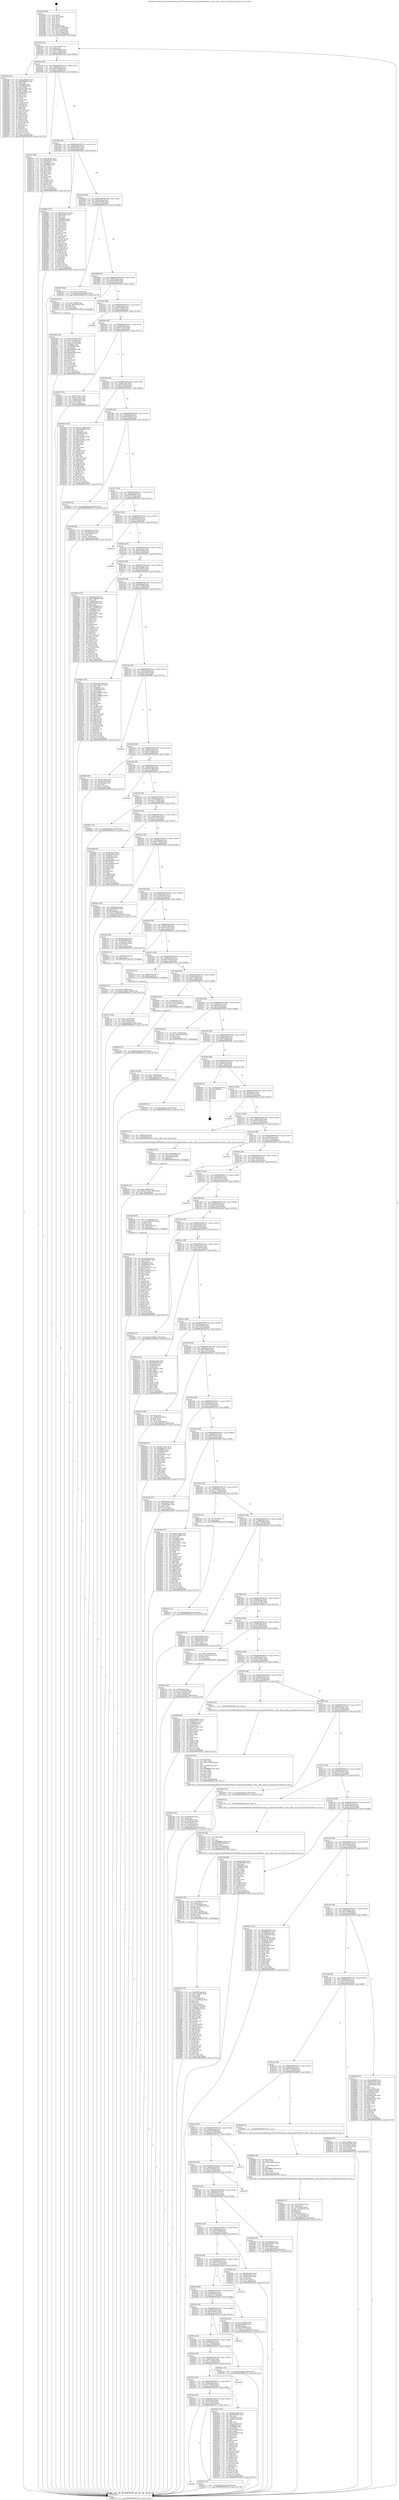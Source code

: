 digraph "0x4018e0" {
  label = "0x4018e0 (/mnt/c/Users/mathe/Desktop/tcc/POCII/binaries/extr_linuxtoolsperfutilhist.c_hists__filter_entry_by_thread_Final-ollvm.out::main(0))"
  labelloc = "t"
  node[shape=record]

  Entry [label="",width=0.3,height=0.3,shape=circle,fillcolor=black,style=filled]
  "0x401912" [label="{
     0x401912 [32]\l
     | [instrs]\l
     &nbsp;&nbsp;0x401912 \<+6\>: mov -0x8c(%rbp),%eax\l
     &nbsp;&nbsp;0x401918 \<+2\>: mov %eax,%ecx\l
     &nbsp;&nbsp;0x40191a \<+6\>: sub $0x8260c91c,%ecx\l
     &nbsp;&nbsp;0x401920 \<+6\>: mov %eax,-0x90(%rbp)\l
     &nbsp;&nbsp;0x401926 \<+6\>: mov %ecx,-0x94(%rbp)\l
     &nbsp;&nbsp;0x40192c \<+6\>: je 00000000004023ed \<main+0xb0d\>\l
  }"]
  "0x4023ed" [label="{
     0x4023ed [147]\l
     | [instrs]\l
     &nbsp;&nbsp;0x4023ed \<+5\>: mov $0x6c346ab7,%eax\l
     &nbsp;&nbsp;0x4023f2 \<+5\>: mov $0xf8fd6c86,%ecx\l
     &nbsp;&nbsp;0x4023f7 \<+2\>: mov $0x1,%dl\l
     &nbsp;&nbsp;0x4023f9 \<+7\>: mov 0x40605c,%esi\l
     &nbsp;&nbsp;0x402400 \<+7\>: mov 0x406060,%edi\l
     &nbsp;&nbsp;0x402407 \<+3\>: mov %esi,%r8d\l
     &nbsp;&nbsp;0x40240a \<+7\>: add $0xaefcf0ff,%r8d\l
     &nbsp;&nbsp;0x402411 \<+4\>: sub $0x1,%r8d\l
     &nbsp;&nbsp;0x402415 \<+7\>: sub $0xaefcf0ff,%r8d\l
     &nbsp;&nbsp;0x40241c \<+4\>: imul %r8d,%esi\l
     &nbsp;&nbsp;0x402420 \<+3\>: and $0x1,%esi\l
     &nbsp;&nbsp;0x402423 \<+3\>: cmp $0x0,%esi\l
     &nbsp;&nbsp;0x402426 \<+4\>: sete %r9b\l
     &nbsp;&nbsp;0x40242a \<+3\>: cmp $0xa,%edi\l
     &nbsp;&nbsp;0x40242d \<+4\>: setl %r10b\l
     &nbsp;&nbsp;0x402431 \<+3\>: mov %r9b,%r11b\l
     &nbsp;&nbsp;0x402434 \<+4\>: xor $0xff,%r11b\l
     &nbsp;&nbsp;0x402438 \<+3\>: mov %r10b,%bl\l
     &nbsp;&nbsp;0x40243b \<+3\>: xor $0xff,%bl\l
     &nbsp;&nbsp;0x40243e \<+3\>: xor $0x0,%dl\l
     &nbsp;&nbsp;0x402441 \<+3\>: mov %r11b,%r14b\l
     &nbsp;&nbsp;0x402444 \<+4\>: and $0x0,%r14b\l
     &nbsp;&nbsp;0x402448 \<+3\>: and %dl,%r9b\l
     &nbsp;&nbsp;0x40244b \<+3\>: mov %bl,%r15b\l
     &nbsp;&nbsp;0x40244e \<+4\>: and $0x0,%r15b\l
     &nbsp;&nbsp;0x402452 \<+3\>: and %dl,%r10b\l
     &nbsp;&nbsp;0x402455 \<+3\>: or %r9b,%r14b\l
     &nbsp;&nbsp;0x402458 \<+3\>: or %r10b,%r15b\l
     &nbsp;&nbsp;0x40245b \<+3\>: xor %r15b,%r14b\l
     &nbsp;&nbsp;0x40245e \<+3\>: or %bl,%r11b\l
     &nbsp;&nbsp;0x402461 \<+4\>: xor $0xff,%r11b\l
     &nbsp;&nbsp;0x402465 \<+3\>: or $0x0,%dl\l
     &nbsp;&nbsp;0x402468 \<+3\>: and %dl,%r11b\l
     &nbsp;&nbsp;0x40246b \<+3\>: or %r11b,%r14b\l
     &nbsp;&nbsp;0x40246e \<+4\>: test $0x1,%r14b\l
     &nbsp;&nbsp;0x402472 \<+3\>: cmovne %ecx,%eax\l
     &nbsp;&nbsp;0x402475 \<+6\>: mov %eax,-0x8c(%rbp)\l
     &nbsp;&nbsp;0x40247b \<+5\>: jmp 000000000040301f \<main+0x173f\>\l
  }"]
  "0x401932" [label="{
     0x401932 [28]\l
     | [instrs]\l
     &nbsp;&nbsp;0x401932 \<+5\>: jmp 0000000000401937 \<main+0x57\>\l
     &nbsp;&nbsp;0x401937 \<+6\>: mov -0x90(%rbp),%eax\l
     &nbsp;&nbsp;0x40193d \<+5\>: sub $0x852de8eb,%eax\l
     &nbsp;&nbsp;0x401942 \<+6\>: mov %eax,-0x98(%rbp)\l
     &nbsp;&nbsp;0x401948 \<+6\>: je 0000000000402c0c \<main+0x132c\>\l
  }"]
  Exit [label="",width=0.3,height=0.3,shape=circle,fillcolor=black,style=filled,peripheries=2]
  "0x402c0c" [label="{
     0x402c0c [86]\l
     | [instrs]\l
     &nbsp;&nbsp;0x402c0c \<+5\>: mov $0x1d31f2e,%eax\l
     &nbsp;&nbsp;0x402c11 \<+5\>: mov $0xb002214,%ecx\l
     &nbsp;&nbsp;0x402c16 \<+2\>: xor %edx,%edx\l
     &nbsp;&nbsp;0x402c18 \<+7\>: mov 0x40605c,%esi\l
     &nbsp;&nbsp;0x402c1f \<+7\>: mov 0x406060,%edi\l
     &nbsp;&nbsp;0x402c26 \<+3\>: sub $0x1,%edx\l
     &nbsp;&nbsp;0x402c29 \<+3\>: mov %esi,%r8d\l
     &nbsp;&nbsp;0x402c2c \<+3\>: add %edx,%r8d\l
     &nbsp;&nbsp;0x402c2f \<+4\>: imul %r8d,%esi\l
     &nbsp;&nbsp;0x402c33 \<+3\>: and $0x1,%esi\l
     &nbsp;&nbsp;0x402c36 \<+3\>: cmp $0x0,%esi\l
     &nbsp;&nbsp;0x402c39 \<+4\>: sete %r9b\l
     &nbsp;&nbsp;0x402c3d \<+3\>: cmp $0xa,%edi\l
     &nbsp;&nbsp;0x402c40 \<+4\>: setl %r10b\l
     &nbsp;&nbsp;0x402c44 \<+3\>: mov %r9b,%r11b\l
     &nbsp;&nbsp;0x402c47 \<+3\>: and %r10b,%r11b\l
     &nbsp;&nbsp;0x402c4a \<+3\>: xor %r10b,%r9b\l
     &nbsp;&nbsp;0x402c4d \<+3\>: or %r9b,%r11b\l
     &nbsp;&nbsp;0x402c50 \<+4\>: test $0x1,%r11b\l
     &nbsp;&nbsp;0x402c54 \<+3\>: cmovne %ecx,%eax\l
     &nbsp;&nbsp;0x402c57 \<+6\>: mov %eax,-0x8c(%rbp)\l
     &nbsp;&nbsp;0x402c5d \<+5\>: jmp 000000000040301f \<main+0x173f\>\l
  }"]
  "0x40194e" [label="{
     0x40194e [28]\l
     | [instrs]\l
     &nbsp;&nbsp;0x40194e \<+5\>: jmp 0000000000401953 \<main+0x73\>\l
     &nbsp;&nbsp;0x401953 \<+6\>: mov -0x90(%rbp),%eax\l
     &nbsp;&nbsp;0x401959 \<+5\>: sub $0x86d4291c,%eax\l
     &nbsp;&nbsp;0x40195e \<+6\>: mov %eax,-0x9c(%rbp)\l
     &nbsp;&nbsp;0x401964 \<+6\>: je 000000000040296a \<main+0x108a\>\l
  }"]
  "0x402e47" [label="{
     0x402e47 [15]\l
     | [instrs]\l
     &nbsp;&nbsp;0x402e47 \<+10\>: movl $0x8ad0a403,-0x8c(%rbp)\l
     &nbsp;&nbsp;0x402e51 \<+5\>: jmp 000000000040301f \<main+0x173f\>\l
  }"]
  "0x40296a" [label="{
     0x40296a [137]\l
     | [instrs]\l
     &nbsp;&nbsp;0x40296a \<+5\>: mov $0x667b72d1,%eax\l
     &nbsp;&nbsp;0x40296f \<+5\>: mov $0xea6c8de,%ecx\l
     &nbsp;&nbsp;0x402974 \<+2\>: mov $0x1,%dl\l
     &nbsp;&nbsp;0x402976 \<+2\>: xor %esi,%esi\l
     &nbsp;&nbsp;0x402978 \<+7\>: mov 0x40605c,%edi\l
     &nbsp;&nbsp;0x40297f \<+8\>: mov 0x406060,%r8d\l
     &nbsp;&nbsp;0x402987 \<+3\>: sub $0x1,%esi\l
     &nbsp;&nbsp;0x40298a \<+3\>: mov %edi,%r9d\l
     &nbsp;&nbsp;0x40298d \<+3\>: add %esi,%r9d\l
     &nbsp;&nbsp;0x402990 \<+4\>: imul %r9d,%edi\l
     &nbsp;&nbsp;0x402994 \<+3\>: and $0x1,%edi\l
     &nbsp;&nbsp;0x402997 \<+3\>: cmp $0x0,%edi\l
     &nbsp;&nbsp;0x40299a \<+4\>: sete %r10b\l
     &nbsp;&nbsp;0x40299e \<+4\>: cmp $0xa,%r8d\l
     &nbsp;&nbsp;0x4029a2 \<+4\>: setl %r11b\l
     &nbsp;&nbsp;0x4029a6 \<+3\>: mov %r10b,%bl\l
     &nbsp;&nbsp;0x4029a9 \<+3\>: xor $0xff,%bl\l
     &nbsp;&nbsp;0x4029ac \<+3\>: mov %r11b,%r14b\l
     &nbsp;&nbsp;0x4029af \<+4\>: xor $0xff,%r14b\l
     &nbsp;&nbsp;0x4029b3 \<+3\>: xor $0x1,%dl\l
     &nbsp;&nbsp;0x4029b6 \<+3\>: mov %bl,%r15b\l
     &nbsp;&nbsp;0x4029b9 \<+4\>: and $0xff,%r15b\l
     &nbsp;&nbsp;0x4029bd \<+3\>: and %dl,%r10b\l
     &nbsp;&nbsp;0x4029c0 \<+3\>: mov %r14b,%r12b\l
     &nbsp;&nbsp;0x4029c3 \<+4\>: and $0xff,%r12b\l
     &nbsp;&nbsp;0x4029c7 \<+3\>: and %dl,%r11b\l
     &nbsp;&nbsp;0x4029ca \<+3\>: or %r10b,%r15b\l
     &nbsp;&nbsp;0x4029cd \<+3\>: or %r11b,%r12b\l
     &nbsp;&nbsp;0x4029d0 \<+3\>: xor %r12b,%r15b\l
     &nbsp;&nbsp;0x4029d3 \<+3\>: or %r14b,%bl\l
     &nbsp;&nbsp;0x4029d6 \<+3\>: xor $0xff,%bl\l
     &nbsp;&nbsp;0x4029d9 \<+3\>: or $0x1,%dl\l
     &nbsp;&nbsp;0x4029dc \<+2\>: and %dl,%bl\l
     &nbsp;&nbsp;0x4029de \<+3\>: or %bl,%r15b\l
     &nbsp;&nbsp;0x4029e1 \<+4\>: test $0x1,%r15b\l
     &nbsp;&nbsp;0x4029e5 \<+3\>: cmovne %ecx,%eax\l
     &nbsp;&nbsp;0x4029e8 \<+6\>: mov %eax,-0x8c(%rbp)\l
     &nbsp;&nbsp;0x4029ee \<+5\>: jmp 000000000040301f \<main+0x173f\>\l
  }"]
  "0x40196a" [label="{
     0x40196a [28]\l
     | [instrs]\l
     &nbsp;&nbsp;0x40196a \<+5\>: jmp 000000000040196f \<main+0x8f\>\l
     &nbsp;&nbsp;0x40196f \<+6\>: mov -0x90(%rbp),%eax\l
     &nbsp;&nbsp;0x401975 \<+5\>: sub $0x8ad0a403,%eax\l
     &nbsp;&nbsp;0x40197a \<+6\>: mov %eax,-0xa0(%rbp)\l
     &nbsp;&nbsp;0x401980 \<+6\>: je 0000000000402e79 \<main+0x1599\>\l
  }"]
  "0x402c80" [label="{
     0x402c80 [153]\l
     | [instrs]\l
     &nbsp;&nbsp;0x402c80 \<+5\>: mov $0x1d31f2e,%edx\l
     &nbsp;&nbsp;0x402c85 \<+5\>: mov $0x493ad263,%esi\l
     &nbsp;&nbsp;0x402c8a \<+3\>: mov $0x1,%r8b\l
     &nbsp;&nbsp;0x402c8d \<+8\>: mov 0x40605c,%r9d\l
     &nbsp;&nbsp;0x402c95 \<+8\>: mov 0x406060,%r10d\l
     &nbsp;&nbsp;0x402c9d \<+3\>: mov %r9d,%r11d\l
     &nbsp;&nbsp;0x402ca0 \<+7\>: sub $0xcdc0b413,%r11d\l
     &nbsp;&nbsp;0x402ca7 \<+4\>: sub $0x1,%r11d\l
     &nbsp;&nbsp;0x402cab \<+7\>: add $0xcdc0b413,%r11d\l
     &nbsp;&nbsp;0x402cb2 \<+4\>: imul %r11d,%r9d\l
     &nbsp;&nbsp;0x402cb6 \<+4\>: and $0x1,%r9d\l
     &nbsp;&nbsp;0x402cba \<+4\>: cmp $0x0,%r9d\l
     &nbsp;&nbsp;0x402cbe \<+3\>: sete %bl\l
     &nbsp;&nbsp;0x402cc1 \<+4\>: cmp $0xa,%r10d\l
     &nbsp;&nbsp;0x402cc5 \<+4\>: setl %r14b\l
     &nbsp;&nbsp;0x402cc9 \<+3\>: mov %bl,%r15b\l
     &nbsp;&nbsp;0x402ccc \<+4\>: xor $0xff,%r15b\l
     &nbsp;&nbsp;0x402cd0 \<+3\>: mov %r14b,%r12b\l
     &nbsp;&nbsp;0x402cd3 \<+4\>: xor $0xff,%r12b\l
     &nbsp;&nbsp;0x402cd7 \<+4\>: xor $0x0,%r8b\l
     &nbsp;&nbsp;0x402cdb \<+3\>: mov %r15b,%r13b\l
     &nbsp;&nbsp;0x402cde \<+4\>: and $0x0,%r13b\l
     &nbsp;&nbsp;0x402ce2 \<+3\>: and %r8b,%bl\l
     &nbsp;&nbsp;0x402ce5 \<+3\>: mov %r12b,%al\l
     &nbsp;&nbsp;0x402ce8 \<+2\>: and $0x0,%al\l
     &nbsp;&nbsp;0x402cea \<+3\>: and %r8b,%r14b\l
     &nbsp;&nbsp;0x402ced \<+3\>: or %bl,%r13b\l
     &nbsp;&nbsp;0x402cf0 \<+3\>: or %r14b,%al\l
     &nbsp;&nbsp;0x402cf3 \<+3\>: xor %al,%r13b\l
     &nbsp;&nbsp;0x402cf6 \<+3\>: or %r12b,%r15b\l
     &nbsp;&nbsp;0x402cf9 \<+4\>: xor $0xff,%r15b\l
     &nbsp;&nbsp;0x402cfd \<+4\>: or $0x0,%r8b\l
     &nbsp;&nbsp;0x402d01 \<+3\>: and %r8b,%r15b\l
     &nbsp;&nbsp;0x402d04 \<+3\>: or %r15b,%r13b\l
     &nbsp;&nbsp;0x402d07 \<+4\>: test $0x1,%r13b\l
     &nbsp;&nbsp;0x402d0b \<+3\>: cmovne %esi,%edx\l
     &nbsp;&nbsp;0x402d0e \<+6\>: mov %edx,-0x8c(%rbp)\l
     &nbsp;&nbsp;0x402d14 \<+5\>: jmp 000000000040301f \<main+0x173f\>\l
  }"]
  "0x402e79" [label="{
     0x402e79 [22]\l
     | [instrs]\l
     &nbsp;&nbsp;0x402e79 \<+7\>: movl $0x0,-0x38(%rbp)\l
     &nbsp;&nbsp;0x402e80 \<+10\>: movl $0xf91acdaf,-0x8c(%rbp)\l
     &nbsp;&nbsp;0x402e8a \<+5\>: jmp 000000000040301f \<main+0x173f\>\l
  }"]
  "0x401986" [label="{
     0x401986 [28]\l
     | [instrs]\l
     &nbsp;&nbsp;0x401986 \<+5\>: jmp 000000000040198b \<main+0xab\>\l
     &nbsp;&nbsp;0x40198b \<+6\>: mov -0x90(%rbp),%eax\l
     &nbsp;&nbsp;0x401991 \<+5\>: sub $0x8adc0095,%eax\l
     &nbsp;&nbsp;0x401996 \<+6\>: mov %eax,-0xa4(%rbp)\l
     &nbsp;&nbsp;0x40199c \<+6\>: je 0000000000402544 \<main+0xc64\>\l
  }"]
  "0x402bd2" [label="{
     0x402bd2 [25]\l
     | [instrs]\l
     &nbsp;&nbsp;0x402bd2 \<+10\>: movl $0x0,-0x88(%rbp)\l
     &nbsp;&nbsp;0x402bdc \<+10\>: movl $0x357ddb2e,-0x8c(%rbp)\l
     &nbsp;&nbsp;0x402be6 \<+5\>: jmp 000000000040301f \<main+0x173f\>\l
  }"]
  "0x402544" [label="{
     0x402544 [23]\l
     | [instrs]\l
     &nbsp;&nbsp;0x402544 \<+7\>: movl $0x1,-0x68(%rbp)\l
     &nbsp;&nbsp;0x40254b \<+4\>: movslq -0x68(%rbp),%rax\l
     &nbsp;&nbsp;0x40254f \<+4\>: shl $0x4,%rax\l
     &nbsp;&nbsp;0x402553 \<+3\>: mov %rax,%rdi\l
     &nbsp;&nbsp;0x402556 \<+5\>: call 0000000000401050 \<malloc@plt\>\l
     | [calls]\l
     &nbsp;&nbsp;0x401050 \{1\} (unknown)\l
  }"]
  "0x4019a2" [label="{
     0x4019a2 [28]\l
     | [instrs]\l
     &nbsp;&nbsp;0x4019a2 \<+5\>: jmp 00000000004019a7 \<main+0xc7\>\l
     &nbsp;&nbsp;0x4019a7 \<+6\>: mov -0x90(%rbp),%eax\l
     &nbsp;&nbsp;0x4019ad \<+5\>: sub $0x8c343bff,%eax\l
     &nbsp;&nbsp;0x4019b2 \<+6\>: mov %eax,-0xa8(%rbp)\l
     &nbsp;&nbsp;0x4019b8 \<+6\>: je 0000000000402f0e \<main+0x162e\>\l
  }"]
  "0x402b8f" [label="{
     0x402b8f [15]\l
     | [instrs]\l
     &nbsp;&nbsp;0x402b8f \<+10\>: movl $0xd75d42b4,-0x8c(%rbp)\l
     &nbsp;&nbsp;0x402b99 \<+5\>: jmp 000000000040301f \<main+0x173f\>\l
  }"]
  "0x402f0e" [label="{
     0x402f0e\l
  }", style=dashed]
  "0x4019be" [label="{
     0x4019be [28]\l
     | [instrs]\l
     &nbsp;&nbsp;0x4019be \<+5\>: jmp 00000000004019c3 \<main+0xe3\>\l
     &nbsp;&nbsp;0x4019c3 \<+6\>: mov -0x90(%rbp),%eax\l
     &nbsp;&nbsp;0x4019c9 \<+5\>: sub $0x8d173a50,%eax\l
     &nbsp;&nbsp;0x4019ce \<+6\>: mov %eax,-0xac(%rbp)\l
     &nbsp;&nbsp;0x4019d4 \<+6\>: je 0000000000402b57 \<main+0x1277\>\l
  }"]
  "0x402b38" [label="{
     0x402b38 [31]\l
     | [instrs]\l
     &nbsp;&nbsp;0x402b38 \<+10\>: movl $0x0,-0x84(%rbp)\l
     &nbsp;&nbsp;0x402b42 \<+10\>: movl $0x8d173a50,-0x8c(%rbp)\l
     &nbsp;&nbsp;0x402b4c \<+6\>: mov %eax,-0x1a4(%rbp)\l
     &nbsp;&nbsp;0x402b52 \<+5\>: jmp 000000000040301f \<main+0x173f\>\l
  }"]
  "0x402b57" [label="{
     0x402b57 [33]\l
     | [instrs]\l
     &nbsp;&nbsp;0x402b57 \<+5\>: mov $0xe074c977,%eax\l
     &nbsp;&nbsp;0x402b5c \<+5\>: mov $0xe79c2f92,%ecx\l
     &nbsp;&nbsp;0x402b61 \<+6\>: mov -0x84(%rbp),%edx\l
     &nbsp;&nbsp;0x402b67 \<+3\>: cmp -0x50(%rbp),%edx\l
     &nbsp;&nbsp;0x402b6a \<+3\>: cmovl %ecx,%eax\l
     &nbsp;&nbsp;0x402b6d \<+6\>: mov %eax,-0x8c(%rbp)\l
     &nbsp;&nbsp;0x402b73 \<+5\>: jmp 000000000040301f \<main+0x173f\>\l
  }"]
  "0x4019da" [label="{
     0x4019da [28]\l
     | [instrs]\l
     &nbsp;&nbsp;0x4019da \<+5\>: jmp 00000000004019df \<main+0xff\>\l
     &nbsp;&nbsp;0x4019df \<+6\>: mov -0x90(%rbp),%eax\l
     &nbsp;&nbsp;0x4019e5 \<+5\>: sub $0x8ee0ec5a,%eax\l
     &nbsp;&nbsp;0x4019ea \<+6\>: mov %eax,-0xb0(%rbp)\l
     &nbsp;&nbsp;0x4019f0 \<+6\>: je 00000000004024b1 \<main+0xbd1\>\l
  }"]
  "0x402b21" [label="{
     0x402b21 [23]\l
     | [instrs]\l
     &nbsp;&nbsp;0x402b21 \<+10\>: movabs $0x4040b6,%rdi\l
     &nbsp;&nbsp;0x402b2b \<+3\>: mov %eax,-0x80(%rbp)\l
     &nbsp;&nbsp;0x402b2e \<+3\>: mov -0x80(%rbp),%esi\l
     &nbsp;&nbsp;0x402b31 \<+2\>: mov $0x0,%al\l
     &nbsp;&nbsp;0x402b33 \<+5\>: call 0000000000401040 \<printf@plt\>\l
     | [calls]\l
     &nbsp;&nbsp;0x401040 \{1\} (unknown)\l
  }"]
  "0x4024b1" [label="{
     0x4024b1 [147]\l
     | [instrs]\l
     &nbsp;&nbsp;0x4024b1 \<+5\>: mov $0x72143db2,%eax\l
     &nbsp;&nbsp;0x4024b6 \<+5\>: mov $0x8adc0095,%ecx\l
     &nbsp;&nbsp;0x4024bb \<+2\>: mov $0x1,%dl\l
     &nbsp;&nbsp;0x4024bd \<+7\>: mov 0x40605c,%esi\l
     &nbsp;&nbsp;0x4024c4 \<+7\>: mov 0x406060,%edi\l
     &nbsp;&nbsp;0x4024cb \<+3\>: mov %esi,%r8d\l
     &nbsp;&nbsp;0x4024ce \<+7\>: sub $0x7e4a5f3e,%r8d\l
     &nbsp;&nbsp;0x4024d5 \<+4\>: sub $0x1,%r8d\l
     &nbsp;&nbsp;0x4024d9 \<+7\>: add $0x7e4a5f3e,%r8d\l
     &nbsp;&nbsp;0x4024e0 \<+4\>: imul %r8d,%esi\l
     &nbsp;&nbsp;0x4024e4 \<+3\>: and $0x1,%esi\l
     &nbsp;&nbsp;0x4024e7 \<+3\>: cmp $0x0,%esi\l
     &nbsp;&nbsp;0x4024ea \<+4\>: sete %r9b\l
     &nbsp;&nbsp;0x4024ee \<+3\>: cmp $0xa,%edi\l
     &nbsp;&nbsp;0x4024f1 \<+4\>: setl %r10b\l
     &nbsp;&nbsp;0x4024f5 \<+3\>: mov %r9b,%r11b\l
     &nbsp;&nbsp;0x4024f8 \<+4\>: xor $0xff,%r11b\l
     &nbsp;&nbsp;0x4024fc \<+3\>: mov %r10b,%bl\l
     &nbsp;&nbsp;0x4024ff \<+3\>: xor $0xff,%bl\l
     &nbsp;&nbsp;0x402502 \<+3\>: xor $0x1,%dl\l
     &nbsp;&nbsp;0x402505 \<+3\>: mov %r11b,%r14b\l
     &nbsp;&nbsp;0x402508 \<+4\>: and $0xff,%r14b\l
     &nbsp;&nbsp;0x40250c \<+3\>: and %dl,%r9b\l
     &nbsp;&nbsp;0x40250f \<+3\>: mov %bl,%r15b\l
     &nbsp;&nbsp;0x402512 \<+4\>: and $0xff,%r15b\l
     &nbsp;&nbsp;0x402516 \<+3\>: and %dl,%r10b\l
     &nbsp;&nbsp;0x402519 \<+3\>: or %r9b,%r14b\l
     &nbsp;&nbsp;0x40251c \<+3\>: or %r10b,%r15b\l
     &nbsp;&nbsp;0x40251f \<+3\>: xor %r15b,%r14b\l
     &nbsp;&nbsp;0x402522 \<+3\>: or %bl,%r11b\l
     &nbsp;&nbsp;0x402525 \<+4\>: xor $0xff,%r11b\l
     &nbsp;&nbsp;0x402529 \<+3\>: or $0x1,%dl\l
     &nbsp;&nbsp;0x40252c \<+3\>: and %dl,%r11b\l
     &nbsp;&nbsp;0x40252f \<+3\>: or %r11b,%r14b\l
     &nbsp;&nbsp;0x402532 \<+4\>: test $0x1,%r14b\l
     &nbsp;&nbsp;0x402536 \<+3\>: cmovne %ecx,%eax\l
     &nbsp;&nbsp;0x402539 \<+6\>: mov %eax,-0x8c(%rbp)\l
     &nbsp;&nbsp;0x40253f \<+5\>: jmp 000000000040301f \<main+0x173f\>\l
  }"]
  "0x4019f6" [label="{
     0x4019f6 [28]\l
     | [instrs]\l
     &nbsp;&nbsp;0x4019f6 \<+5\>: jmp 00000000004019fb \<main+0x11b\>\l
     &nbsp;&nbsp;0x4019fb \<+6\>: mov -0x90(%rbp),%eax\l
     &nbsp;&nbsp;0x401a01 \<+5\>: sub $0x96826f61,%eax\l
     &nbsp;&nbsp;0x401a06 \<+6\>: mov %eax,-0xb4(%rbp)\l
     &nbsp;&nbsp;0x401a0c \<+6\>: je 0000000000402b05 \<main+0x1225\>\l
  }"]
  "0x4028ba" [label="{
     0x4028ba [51]\l
     | [instrs]\l
     &nbsp;&nbsp;0x4028ba \<+6\>: mov -0x1a0(%rbp),%ecx\l
     &nbsp;&nbsp;0x4028c0 \<+3\>: imul %eax,%ecx\l
     &nbsp;&nbsp;0x4028c3 \<+4\>: mov -0x70(%rbp),%rdi\l
     &nbsp;&nbsp;0x4028c7 \<+4\>: movslq -0x74(%rbp),%r8\l
     &nbsp;&nbsp;0x4028cb \<+4\>: shl $0x4,%r8\l
     &nbsp;&nbsp;0x4028cf \<+3\>: add %r8,%rdi\l
     &nbsp;&nbsp;0x4028d2 \<+4\>: mov 0x8(%rdi),%rdi\l
     &nbsp;&nbsp;0x4028d6 \<+4\>: movslq -0x7c(%rbp),%r8\l
     &nbsp;&nbsp;0x4028da \<+4\>: mov %ecx,(%rdi,%r8,4)\l
     &nbsp;&nbsp;0x4028de \<+10\>: movl $0x68f96472,-0x8c(%rbp)\l
     &nbsp;&nbsp;0x4028e8 \<+5\>: jmp 000000000040301f \<main+0x173f\>\l
  }"]
  "0x402b05" [label="{
     0x402b05 [15]\l
     | [instrs]\l
     &nbsp;&nbsp;0x402b05 \<+10\>: movl $0x2fb54ce0,-0x8c(%rbp)\l
     &nbsp;&nbsp;0x402b0f \<+5\>: jmp 000000000040301f \<main+0x173f\>\l
  }"]
  "0x401a12" [label="{
     0x401a12 [28]\l
     | [instrs]\l
     &nbsp;&nbsp;0x401a12 \<+5\>: jmp 0000000000401a17 \<main+0x137\>\l
     &nbsp;&nbsp;0x401a17 \<+6\>: mov -0x90(%rbp),%eax\l
     &nbsp;&nbsp;0x401a1d \<+5\>: sub $0x97f61803,%eax\l
     &nbsp;&nbsp;0x401a22 \<+6\>: mov %eax,-0xb8(%rbp)\l
     &nbsp;&nbsp;0x401a28 \<+6\>: je 00000000004022f3 \<main+0xa13\>\l
  }"]
  "0x40288e" [label="{
     0x40288e [44]\l
     | [instrs]\l
     &nbsp;&nbsp;0x40288e \<+2\>: xor %ecx,%ecx\l
     &nbsp;&nbsp;0x402890 \<+5\>: mov $0x2,%edx\l
     &nbsp;&nbsp;0x402895 \<+6\>: mov %edx,-0x19c(%rbp)\l
     &nbsp;&nbsp;0x40289b \<+1\>: cltd\l
     &nbsp;&nbsp;0x40289c \<+6\>: mov -0x19c(%rbp),%esi\l
     &nbsp;&nbsp;0x4028a2 \<+2\>: idiv %esi\l
     &nbsp;&nbsp;0x4028a4 \<+6\>: imul $0xfffffffe,%edx,%edx\l
     &nbsp;&nbsp;0x4028aa \<+3\>: sub $0x1,%ecx\l
     &nbsp;&nbsp;0x4028ad \<+2\>: sub %ecx,%edx\l
     &nbsp;&nbsp;0x4028af \<+6\>: mov %edx,-0x1a0(%rbp)\l
     &nbsp;&nbsp;0x4028b5 \<+5\>: call 0000000000401160 \<next_i\>\l
     | [calls]\l
     &nbsp;&nbsp;0x401160 \{1\} (/mnt/c/Users/mathe/Desktop/tcc/POCII/binaries/extr_linuxtoolsperfutilhist.c_hists__filter_entry_by_thread_Final-ollvm.out::next_i)\l
  }"]
  "0x4022f3" [label="{
     0x4022f3 [30]\l
     | [instrs]\l
     &nbsp;&nbsp;0x4022f3 \<+5\>: mov $0x422e46e1,%eax\l
     &nbsp;&nbsp;0x4022f8 \<+5\>: mov $0x4662dae6,%ecx\l
     &nbsp;&nbsp;0x4022fd \<+3\>: mov -0x2a(%rbp),%dl\l
     &nbsp;&nbsp;0x402300 \<+3\>: test $0x1,%dl\l
     &nbsp;&nbsp;0x402303 \<+3\>: cmovne %ecx,%eax\l
     &nbsp;&nbsp;0x402306 \<+6\>: mov %eax,-0x8c(%rbp)\l
     &nbsp;&nbsp;0x40230c \<+5\>: jmp 000000000040301f \<main+0x173f\>\l
  }"]
  "0x401a2e" [label="{
     0x401a2e [28]\l
     | [instrs]\l
     &nbsp;&nbsp;0x401a2e \<+5\>: jmp 0000000000401a33 \<main+0x153\>\l
     &nbsp;&nbsp;0x401a33 \<+6\>: mov -0x90(%rbp),%eax\l
     &nbsp;&nbsp;0x401a39 \<+5\>: sub $0x9d2f1de2,%eax\l
     &nbsp;&nbsp;0x401a3e \<+6\>: mov %eax,-0xbc(%rbp)\l
     &nbsp;&nbsp;0x401a44 \<+6\>: je 0000000000402ea4 \<main+0x15c4\>\l
  }"]
  "0x4027b2" [label="{
     0x4027b2 [170]\l
     | [instrs]\l
     &nbsp;&nbsp;0x4027b2 \<+5\>: mov $0x9dc8f1ad,%ecx\l
     &nbsp;&nbsp;0x4027b7 \<+5\>: mov $0xcc73e828,%edx\l
     &nbsp;&nbsp;0x4027bc \<+3\>: mov $0x1,%r8b\l
     &nbsp;&nbsp;0x4027bf \<+3\>: xor %r9d,%r9d\l
     &nbsp;&nbsp;0x4027c2 \<+4\>: mov -0x70(%rbp),%rsi\l
     &nbsp;&nbsp;0x4027c6 \<+4\>: movslq -0x74(%rbp),%rdi\l
     &nbsp;&nbsp;0x4027ca \<+4\>: shl $0x4,%rdi\l
     &nbsp;&nbsp;0x4027ce \<+3\>: add %rdi,%rsi\l
     &nbsp;&nbsp;0x4027d1 \<+4\>: mov %rax,0x8(%rsi)\l
     &nbsp;&nbsp;0x4027d5 \<+7\>: movl $0x0,-0x7c(%rbp)\l
     &nbsp;&nbsp;0x4027dc \<+8\>: mov 0x40605c,%r10d\l
     &nbsp;&nbsp;0x4027e4 \<+8\>: mov 0x406060,%r11d\l
     &nbsp;&nbsp;0x4027ec \<+4\>: sub $0x1,%r9d\l
     &nbsp;&nbsp;0x4027f0 \<+3\>: mov %r10d,%ebx\l
     &nbsp;&nbsp;0x4027f3 \<+3\>: add %r9d,%ebx\l
     &nbsp;&nbsp;0x4027f6 \<+4\>: imul %ebx,%r10d\l
     &nbsp;&nbsp;0x4027fa \<+4\>: and $0x1,%r10d\l
     &nbsp;&nbsp;0x4027fe \<+4\>: cmp $0x0,%r10d\l
     &nbsp;&nbsp;0x402802 \<+4\>: sete %r14b\l
     &nbsp;&nbsp;0x402806 \<+4\>: cmp $0xa,%r11d\l
     &nbsp;&nbsp;0x40280a \<+4\>: setl %r15b\l
     &nbsp;&nbsp;0x40280e \<+3\>: mov %r14b,%r12b\l
     &nbsp;&nbsp;0x402811 \<+4\>: xor $0xff,%r12b\l
     &nbsp;&nbsp;0x402815 \<+3\>: mov %r15b,%r13b\l
     &nbsp;&nbsp;0x402818 \<+4\>: xor $0xff,%r13b\l
     &nbsp;&nbsp;0x40281c \<+4\>: xor $0x1,%r8b\l
     &nbsp;&nbsp;0x402820 \<+3\>: mov %r12b,%al\l
     &nbsp;&nbsp;0x402823 \<+2\>: and $0xff,%al\l
     &nbsp;&nbsp;0x402825 \<+3\>: and %r8b,%r14b\l
     &nbsp;&nbsp;0x402828 \<+3\>: mov %r13b,%sil\l
     &nbsp;&nbsp;0x40282b \<+4\>: and $0xff,%sil\l
     &nbsp;&nbsp;0x40282f \<+3\>: and %r8b,%r15b\l
     &nbsp;&nbsp;0x402832 \<+3\>: or %r14b,%al\l
     &nbsp;&nbsp;0x402835 \<+3\>: or %r15b,%sil\l
     &nbsp;&nbsp;0x402838 \<+3\>: xor %sil,%al\l
     &nbsp;&nbsp;0x40283b \<+3\>: or %r13b,%r12b\l
     &nbsp;&nbsp;0x40283e \<+4\>: xor $0xff,%r12b\l
     &nbsp;&nbsp;0x402842 \<+4\>: or $0x1,%r8b\l
     &nbsp;&nbsp;0x402846 \<+3\>: and %r8b,%r12b\l
     &nbsp;&nbsp;0x402849 \<+3\>: or %r12b,%al\l
     &nbsp;&nbsp;0x40284c \<+2\>: test $0x1,%al\l
     &nbsp;&nbsp;0x40284e \<+3\>: cmovne %edx,%ecx\l
     &nbsp;&nbsp;0x402851 \<+6\>: mov %ecx,-0x8c(%rbp)\l
     &nbsp;&nbsp;0x402857 \<+5\>: jmp 000000000040301f \<main+0x173f\>\l
  }"]
  "0x402ea4" [label="{
     0x402ea4\l
  }", style=dashed]
  "0x401a4a" [label="{
     0x401a4a [28]\l
     | [instrs]\l
     &nbsp;&nbsp;0x401a4a \<+5\>: jmp 0000000000401a4f \<main+0x16f\>\l
     &nbsp;&nbsp;0x401a4f \<+6\>: mov -0x90(%rbp),%eax\l
     &nbsp;&nbsp;0x401a55 \<+5\>: sub $0x9dc8f1ad,%eax\l
     &nbsp;&nbsp;0x401a5a \<+6\>: mov %eax,-0xc0(%rbp)\l
     &nbsp;&nbsp;0x401a60 \<+6\>: je 0000000000402f1d \<main+0x163d\>\l
  }"]
  "0x402781" [label="{
     0x402781 [49]\l
     | [instrs]\l
     &nbsp;&nbsp;0x402781 \<+6\>: mov -0x198(%rbp),%ecx\l
     &nbsp;&nbsp;0x402787 \<+3\>: imul %eax,%ecx\l
     &nbsp;&nbsp;0x40278a \<+4\>: mov -0x70(%rbp),%rsi\l
     &nbsp;&nbsp;0x40278e \<+4\>: movslq -0x74(%rbp),%rdi\l
     &nbsp;&nbsp;0x402792 \<+4\>: shl $0x4,%rdi\l
     &nbsp;&nbsp;0x402796 \<+3\>: add %rdi,%rsi\l
     &nbsp;&nbsp;0x402799 \<+2\>: mov %ecx,(%rsi)\l
     &nbsp;&nbsp;0x40279b \<+7\>: movl $0x1,-0x78(%rbp)\l
     &nbsp;&nbsp;0x4027a2 \<+4\>: movslq -0x78(%rbp),%rsi\l
     &nbsp;&nbsp;0x4027a6 \<+4\>: shl $0x2,%rsi\l
     &nbsp;&nbsp;0x4027aa \<+3\>: mov %rsi,%rdi\l
     &nbsp;&nbsp;0x4027ad \<+5\>: call 0000000000401050 \<malloc@plt\>\l
     | [calls]\l
     &nbsp;&nbsp;0x401050 \{1\} (unknown)\l
  }"]
  "0x402f1d" [label="{
     0x402f1d\l
  }", style=dashed]
  "0x401a66" [label="{
     0x401a66 [28]\l
     | [instrs]\l
     &nbsp;&nbsp;0x401a66 \<+5\>: jmp 0000000000401a6b \<main+0x18b\>\l
     &nbsp;&nbsp;0x401a6b \<+6\>: mov -0x90(%rbp),%eax\l
     &nbsp;&nbsp;0x401a71 \<+5\>: sub $0x9ec00815,%eax\l
     &nbsp;&nbsp;0x401a76 \<+6\>: mov %eax,-0xc4(%rbp)\l
     &nbsp;&nbsp;0x401a7c \<+6\>: je 0000000000402d7e \<main+0x149e\>\l
  }"]
  "0x402759" [label="{
     0x402759 [40]\l
     | [instrs]\l
     &nbsp;&nbsp;0x402759 \<+5\>: mov $0x2,%ecx\l
     &nbsp;&nbsp;0x40275e \<+1\>: cltd\l
     &nbsp;&nbsp;0x40275f \<+2\>: idiv %ecx\l
     &nbsp;&nbsp;0x402761 \<+6\>: imul $0xfffffffe,%edx,%ecx\l
     &nbsp;&nbsp;0x402767 \<+6\>: add $0xbe650368,%ecx\l
     &nbsp;&nbsp;0x40276d \<+3\>: add $0x1,%ecx\l
     &nbsp;&nbsp;0x402770 \<+6\>: sub $0xbe650368,%ecx\l
     &nbsp;&nbsp;0x402776 \<+6\>: mov %ecx,-0x198(%rbp)\l
     &nbsp;&nbsp;0x40277c \<+5\>: call 0000000000401160 \<next_i\>\l
     | [calls]\l
     &nbsp;&nbsp;0x401160 \{1\} (/mnt/c/Users/mathe/Desktop/tcc/POCII/binaries/extr_linuxtoolsperfutilhist.c_hists__filter_entry_by_thread_Final-ollvm.out::next_i)\l
  }"]
  "0x402d7e" [label="{
     0x402d7e [174]\l
     | [instrs]\l
     &nbsp;&nbsp;0x402d7e \<+5\>: mov $0xaf2a2922,%eax\l
     &nbsp;&nbsp;0x402d83 \<+5\>: mov $0x7188ed26,%ecx\l
     &nbsp;&nbsp;0x402d88 \<+2\>: mov $0x1,%dl\l
     &nbsp;&nbsp;0x402d8a \<+6\>: mov -0x88(%rbp),%esi\l
     &nbsp;&nbsp;0x402d90 \<+6\>: sub $0x4f363bba,%esi\l
     &nbsp;&nbsp;0x402d96 \<+3\>: add $0x1,%esi\l
     &nbsp;&nbsp;0x402d99 \<+6\>: add $0x4f363bba,%esi\l
     &nbsp;&nbsp;0x402d9f \<+6\>: mov %esi,-0x88(%rbp)\l
     &nbsp;&nbsp;0x402da5 \<+7\>: mov 0x40605c,%esi\l
     &nbsp;&nbsp;0x402dac \<+7\>: mov 0x406060,%edi\l
     &nbsp;&nbsp;0x402db3 \<+3\>: mov %esi,%r8d\l
     &nbsp;&nbsp;0x402db6 \<+7\>: sub $0xd80f1f77,%r8d\l
     &nbsp;&nbsp;0x402dbd \<+4\>: sub $0x1,%r8d\l
     &nbsp;&nbsp;0x402dc1 \<+7\>: add $0xd80f1f77,%r8d\l
     &nbsp;&nbsp;0x402dc8 \<+4\>: imul %r8d,%esi\l
     &nbsp;&nbsp;0x402dcc \<+3\>: and $0x1,%esi\l
     &nbsp;&nbsp;0x402dcf \<+3\>: cmp $0x0,%esi\l
     &nbsp;&nbsp;0x402dd2 \<+4\>: sete %r9b\l
     &nbsp;&nbsp;0x402dd6 \<+3\>: cmp $0xa,%edi\l
     &nbsp;&nbsp;0x402dd9 \<+4\>: setl %r10b\l
     &nbsp;&nbsp;0x402ddd \<+3\>: mov %r9b,%r11b\l
     &nbsp;&nbsp;0x402de0 \<+4\>: xor $0xff,%r11b\l
     &nbsp;&nbsp;0x402de4 \<+3\>: mov %r10b,%bl\l
     &nbsp;&nbsp;0x402de7 \<+3\>: xor $0xff,%bl\l
     &nbsp;&nbsp;0x402dea \<+3\>: xor $0x0,%dl\l
     &nbsp;&nbsp;0x402ded \<+3\>: mov %r11b,%r14b\l
     &nbsp;&nbsp;0x402df0 \<+4\>: and $0x0,%r14b\l
     &nbsp;&nbsp;0x402df4 \<+3\>: and %dl,%r9b\l
     &nbsp;&nbsp;0x402df7 \<+3\>: mov %bl,%r15b\l
     &nbsp;&nbsp;0x402dfa \<+4\>: and $0x0,%r15b\l
     &nbsp;&nbsp;0x402dfe \<+3\>: and %dl,%r10b\l
     &nbsp;&nbsp;0x402e01 \<+3\>: or %r9b,%r14b\l
     &nbsp;&nbsp;0x402e04 \<+3\>: or %r10b,%r15b\l
     &nbsp;&nbsp;0x402e07 \<+3\>: xor %r15b,%r14b\l
     &nbsp;&nbsp;0x402e0a \<+3\>: or %bl,%r11b\l
     &nbsp;&nbsp;0x402e0d \<+4\>: xor $0xff,%r11b\l
     &nbsp;&nbsp;0x402e11 \<+3\>: or $0x0,%dl\l
     &nbsp;&nbsp;0x402e14 \<+3\>: and %dl,%r11b\l
     &nbsp;&nbsp;0x402e17 \<+3\>: or %r11b,%r14b\l
     &nbsp;&nbsp;0x402e1a \<+4\>: test $0x1,%r14b\l
     &nbsp;&nbsp;0x402e1e \<+3\>: cmovne %ecx,%eax\l
     &nbsp;&nbsp;0x402e21 \<+6\>: mov %eax,-0x8c(%rbp)\l
     &nbsp;&nbsp;0x402e27 \<+5\>: jmp 000000000040301f \<main+0x173f\>\l
  }"]
  "0x401a82" [label="{
     0x401a82 [28]\l
     | [instrs]\l
     &nbsp;&nbsp;0x401a82 \<+5\>: jmp 0000000000401a87 \<main+0x1a7\>\l
     &nbsp;&nbsp;0x401a87 \<+6\>: mov -0x90(%rbp),%eax\l
     &nbsp;&nbsp;0x401a8d \<+5\>: sub $0xa2770906,%eax\l
     &nbsp;&nbsp;0x401a92 \<+6\>: mov %eax,-0xc8(%rbp)\l
     &nbsp;&nbsp;0x401a98 \<+6\>: je 0000000000402a02 \<main+0x1122\>\l
  }"]
  "0x401ffa" [label="{
     0x401ffa\l
  }", style=dashed]
  "0x402a02" [label="{
     0x402a02 [147]\l
     | [instrs]\l
     &nbsp;&nbsp;0x402a02 \<+5\>: mov $0x3b29129b,%eax\l
     &nbsp;&nbsp;0x402a07 \<+5\>: mov $0x5146a4f3,%ecx\l
     &nbsp;&nbsp;0x402a0c \<+2\>: mov $0x1,%dl\l
     &nbsp;&nbsp;0x402a0e \<+7\>: mov 0x40605c,%esi\l
     &nbsp;&nbsp;0x402a15 \<+7\>: mov 0x406060,%edi\l
     &nbsp;&nbsp;0x402a1c \<+3\>: mov %esi,%r8d\l
     &nbsp;&nbsp;0x402a1f \<+7\>: sub $0x107899ed,%r8d\l
     &nbsp;&nbsp;0x402a26 \<+4\>: sub $0x1,%r8d\l
     &nbsp;&nbsp;0x402a2a \<+7\>: add $0x107899ed,%r8d\l
     &nbsp;&nbsp;0x402a31 \<+4\>: imul %r8d,%esi\l
     &nbsp;&nbsp;0x402a35 \<+3\>: and $0x1,%esi\l
     &nbsp;&nbsp;0x402a38 \<+3\>: cmp $0x0,%esi\l
     &nbsp;&nbsp;0x402a3b \<+4\>: sete %r9b\l
     &nbsp;&nbsp;0x402a3f \<+3\>: cmp $0xa,%edi\l
     &nbsp;&nbsp;0x402a42 \<+4\>: setl %r10b\l
     &nbsp;&nbsp;0x402a46 \<+3\>: mov %r9b,%r11b\l
     &nbsp;&nbsp;0x402a49 \<+4\>: xor $0xff,%r11b\l
     &nbsp;&nbsp;0x402a4d \<+3\>: mov %r10b,%bl\l
     &nbsp;&nbsp;0x402a50 \<+3\>: xor $0xff,%bl\l
     &nbsp;&nbsp;0x402a53 \<+3\>: xor $0x0,%dl\l
     &nbsp;&nbsp;0x402a56 \<+3\>: mov %r11b,%r14b\l
     &nbsp;&nbsp;0x402a59 \<+4\>: and $0x0,%r14b\l
     &nbsp;&nbsp;0x402a5d \<+3\>: and %dl,%r9b\l
     &nbsp;&nbsp;0x402a60 \<+3\>: mov %bl,%r15b\l
     &nbsp;&nbsp;0x402a63 \<+4\>: and $0x0,%r15b\l
     &nbsp;&nbsp;0x402a67 \<+3\>: and %dl,%r10b\l
     &nbsp;&nbsp;0x402a6a \<+3\>: or %r9b,%r14b\l
     &nbsp;&nbsp;0x402a6d \<+3\>: or %r10b,%r15b\l
     &nbsp;&nbsp;0x402a70 \<+3\>: xor %r15b,%r14b\l
     &nbsp;&nbsp;0x402a73 \<+3\>: or %bl,%r11b\l
     &nbsp;&nbsp;0x402a76 \<+4\>: xor $0xff,%r11b\l
     &nbsp;&nbsp;0x402a7a \<+3\>: or $0x0,%dl\l
     &nbsp;&nbsp;0x402a7d \<+3\>: and %dl,%r11b\l
     &nbsp;&nbsp;0x402a80 \<+3\>: or %r11b,%r14b\l
     &nbsp;&nbsp;0x402a83 \<+4\>: test $0x1,%r14b\l
     &nbsp;&nbsp;0x402a87 \<+3\>: cmovne %ecx,%eax\l
     &nbsp;&nbsp;0x402a8a \<+6\>: mov %eax,-0x8c(%rbp)\l
     &nbsp;&nbsp;0x402a90 \<+5\>: jmp 000000000040301f \<main+0x173f\>\l
  }"]
  "0x401a9e" [label="{
     0x401a9e [28]\l
     | [instrs]\l
     &nbsp;&nbsp;0x401a9e \<+5\>: jmp 0000000000401aa3 \<main+0x1c3\>\l
     &nbsp;&nbsp;0x401aa3 \<+6\>: mov -0x90(%rbp),%eax\l
     &nbsp;&nbsp;0x401aa9 \<+5\>: sub $0xaf2a2922,%eax\l
     &nbsp;&nbsp;0x401aae \<+6\>: mov %eax,-0xcc(%rbp)\l
     &nbsp;&nbsp;0x401ab4 \<+6\>: je 0000000000402ffc \<main+0x171c\>\l
  }"]
  "0x4025c7" [label="{
     0x4025c7 [15]\l
     | [instrs]\l
     &nbsp;&nbsp;0x4025c7 \<+10\>: movl $0x2fb54ce0,-0x8c(%rbp)\l
     &nbsp;&nbsp;0x4025d1 \<+5\>: jmp 000000000040301f \<main+0x173f\>\l
  }"]
  "0x402ffc" [label="{
     0x402ffc\l
  }", style=dashed]
  "0x401aba" [label="{
     0x401aba [28]\l
     | [instrs]\l
     &nbsp;&nbsp;0x401aba \<+5\>: jmp 0000000000401abf \<main+0x1df\>\l
     &nbsp;&nbsp;0x401abf \<+6\>: mov -0x90(%rbp),%eax\l
     &nbsp;&nbsp;0x401ac5 \<+5\>: sub $0xb85c9ddd,%eax\l
     &nbsp;&nbsp;0x401aca \<+6\>: mov %eax,-0xd0(%rbp)\l
     &nbsp;&nbsp;0x401ad0 \<+6\>: je 00000000004026db \<main+0xdfb\>\l
  }"]
  "0x40255b" [label="{
     0x40255b [108]\l
     | [instrs]\l
     &nbsp;&nbsp;0x40255b \<+5\>: mov $0x72143db2,%ecx\l
     &nbsp;&nbsp;0x402560 \<+5\>: mov $0x7ec4cf22,%edx\l
     &nbsp;&nbsp;0x402565 \<+4\>: mov %rax,-0x70(%rbp)\l
     &nbsp;&nbsp;0x402569 \<+7\>: movl $0x0,-0x74(%rbp)\l
     &nbsp;&nbsp;0x402570 \<+7\>: mov 0x40605c,%esi\l
     &nbsp;&nbsp;0x402577 \<+8\>: mov 0x406060,%r8d\l
     &nbsp;&nbsp;0x40257f \<+3\>: mov %esi,%r9d\l
     &nbsp;&nbsp;0x402582 \<+7\>: sub $0xfbbf95d8,%r9d\l
     &nbsp;&nbsp;0x402589 \<+4\>: sub $0x1,%r9d\l
     &nbsp;&nbsp;0x40258d \<+7\>: add $0xfbbf95d8,%r9d\l
     &nbsp;&nbsp;0x402594 \<+4\>: imul %r9d,%esi\l
     &nbsp;&nbsp;0x402598 \<+3\>: and $0x1,%esi\l
     &nbsp;&nbsp;0x40259b \<+3\>: cmp $0x0,%esi\l
     &nbsp;&nbsp;0x40259e \<+4\>: sete %r10b\l
     &nbsp;&nbsp;0x4025a2 \<+4\>: cmp $0xa,%r8d\l
     &nbsp;&nbsp;0x4025a6 \<+4\>: setl %r11b\l
     &nbsp;&nbsp;0x4025aa \<+3\>: mov %r10b,%bl\l
     &nbsp;&nbsp;0x4025ad \<+3\>: and %r11b,%bl\l
     &nbsp;&nbsp;0x4025b0 \<+3\>: xor %r11b,%r10b\l
     &nbsp;&nbsp;0x4025b3 \<+3\>: or %r10b,%bl\l
     &nbsp;&nbsp;0x4025b6 \<+3\>: test $0x1,%bl\l
     &nbsp;&nbsp;0x4025b9 \<+3\>: cmovne %edx,%ecx\l
     &nbsp;&nbsp;0x4025bc \<+6\>: mov %ecx,-0x8c(%rbp)\l
     &nbsp;&nbsp;0x4025c2 \<+5\>: jmp 000000000040301f \<main+0x173f\>\l
  }"]
  "0x4026db" [label="{
     0x4026db [30]\l
     | [instrs]\l
     &nbsp;&nbsp;0x4026db \<+5\>: mov $0xff3e782b,%eax\l
     &nbsp;&nbsp;0x4026e0 \<+5\>: mov $0xcef372fa,%ecx\l
     &nbsp;&nbsp;0x4026e5 \<+3\>: mov -0x29(%rbp),%dl\l
     &nbsp;&nbsp;0x4026e8 \<+3\>: test $0x1,%dl\l
     &nbsp;&nbsp;0x4026eb \<+3\>: cmovne %ecx,%eax\l
     &nbsp;&nbsp;0x4026ee \<+6\>: mov %eax,-0x8c(%rbp)\l
     &nbsp;&nbsp;0x4026f4 \<+5\>: jmp 000000000040301f \<main+0x173f\>\l
  }"]
  "0x401ad6" [label="{
     0x401ad6 [28]\l
     | [instrs]\l
     &nbsp;&nbsp;0x401ad6 \<+5\>: jmp 0000000000401adb \<main+0x1fb\>\l
     &nbsp;&nbsp;0x401adb \<+6\>: mov -0x90(%rbp),%eax\l
     &nbsp;&nbsp;0x401ae1 \<+5\>: sub $0xbb2e1dd6,%eax\l
     &nbsp;&nbsp;0x401ae6 \<+6\>: mov %eax,-0xd4(%rbp)\l
     &nbsp;&nbsp;0x401aec \<+6\>: je 0000000000402ebf \<main+0x15df\>\l
  }"]
  "0x40234a" [label="{
     0x40234a [44]\l
     | [instrs]\l
     &nbsp;&nbsp;0x40234a \<+6\>: mov -0x194(%rbp),%ecx\l
     &nbsp;&nbsp;0x402350 \<+3\>: imul %eax,%ecx\l
     &nbsp;&nbsp;0x402353 \<+4\>: mov -0x58(%rbp),%r8\l
     &nbsp;&nbsp;0x402357 \<+4\>: movslq -0x5c(%rbp),%r9\l
     &nbsp;&nbsp;0x40235b \<+4\>: mov (%r8,%r9,8),%r8\l
     &nbsp;&nbsp;0x40235f \<+4\>: movslq -0x64(%rbp),%r9\l
     &nbsp;&nbsp;0x402363 \<+4\>: mov %ecx,(%r8,%r9,4)\l
     &nbsp;&nbsp;0x402367 \<+10\>: movl $0x18450379,-0x8c(%rbp)\l
     &nbsp;&nbsp;0x402371 \<+5\>: jmp 000000000040301f \<main+0x173f\>\l
  }"]
  "0x402ebf" [label="{
     0x402ebf\l
  }", style=dashed]
  "0x401af2" [label="{
     0x401af2 [28]\l
     | [instrs]\l
     &nbsp;&nbsp;0x401af2 \<+5\>: jmp 0000000000401af7 \<main+0x217\>\l
     &nbsp;&nbsp;0x401af7 \<+6\>: mov -0x90(%rbp),%eax\l
     &nbsp;&nbsp;0x401afd \<+5\>: sub $0xcc73e828,%eax\l
     &nbsp;&nbsp;0x401b02 \<+6\>: mov %eax,-0xd8(%rbp)\l
     &nbsp;&nbsp;0x401b08 \<+6\>: je 000000000040285c \<main+0xf7c\>\l
  }"]
  "0x402316" [label="{
     0x402316 [52]\l
     | [instrs]\l
     &nbsp;&nbsp;0x402316 \<+2\>: xor %ecx,%ecx\l
     &nbsp;&nbsp;0x402318 \<+5\>: mov $0x2,%edx\l
     &nbsp;&nbsp;0x40231d \<+6\>: mov %edx,-0x190(%rbp)\l
     &nbsp;&nbsp;0x402323 \<+1\>: cltd\l
     &nbsp;&nbsp;0x402324 \<+6\>: mov -0x190(%rbp),%esi\l
     &nbsp;&nbsp;0x40232a \<+2\>: idiv %esi\l
     &nbsp;&nbsp;0x40232c \<+6\>: imul $0xfffffffe,%edx,%edx\l
     &nbsp;&nbsp;0x402332 \<+2\>: mov %ecx,%edi\l
     &nbsp;&nbsp;0x402334 \<+2\>: sub %edx,%edi\l
     &nbsp;&nbsp;0x402336 \<+2\>: mov %ecx,%edx\l
     &nbsp;&nbsp;0x402338 \<+3\>: sub $0x1,%edx\l
     &nbsp;&nbsp;0x40233b \<+2\>: add %edx,%edi\l
     &nbsp;&nbsp;0x40233d \<+2\>: sub %edi,%ecx\l
     &nbsp;&nbsp;0x40233f \<+6\>: mov %ecx,-0x194(%rbp)\l
     &nbsp;&nbsp;0x402345 \<+5\>: call 0000000000401160 \<next_i\>\l
     | [calls]\l
     &nbsp;&nbsp;0x401160 \{1\} (/mnt/c/Users/mathe/Desktop/tcc/POCII/binaries/extr_linuxtoolsperfutilhist.c_hists__filter_entry_by_thread_Final-ollvm.out::next_i)\l
  }"]
  "0x40285c" [label="{
     0x40285c [15]\l
     | [instrs]\l
     &nbsp;&nbsp;0x40285c \<+10\>: movl $0x582a6591,-0x8c(%rbp)\l
     &nbsp;&nbsp;0x402866 \<+5\>: jmp 000000000040301f \<main+0x173f\>\l
  }"]
  "0x401b0e" [label="{
     0x401b0e [28]\l
     | [instrs]\l
     &nbsp;&nbsp;0x401b0e \<+5\>: jmp 0000000000401b13 \<main+0x233\>\l
     &nbsp;&nbsp;0x401b13 \<+6\>: mov -0x90(%rbp),%eax\l
     &nbsp;&nbsp;0x401b19 \<+5\>: sub $0xcef372fa,%eax\l
     &nbsp;&nbsp;0x401b1e \<+6\>: mov %eax,-0xdc(%rbp)\l
     &nbsp;&nbsp;0x401b24 \<+6\>: je 00000000004026f9 \<main+0xe19\>\l
  }"]
  "0x401fde" [label="{
     0x401fde [28]\l
     | [instrs]\l
     &nbsp;&nbsp;0x401fde \<+5\>: jmp 0000000000401fe3 \<main+0x703\>\l
     &nbsp;&nbsp;0x401fe3 \<+6\>: mov -0x90(%rbp),%eax\l
     &nbsp;&nbsp;0x401fe9 \<+5\>: sub $0x7ec4cf22,%eax\l
     &nbsp;&nbsp;0x401fee \<+6\>: mov %eax,-0x18c(%rbp)\l
     &nbsp;&nbsp;0x401ff4 \<+6\>: je 00000000004025c7 \<main+0xce7\>\l
  }"]
  "0x4026f9" [label="{
     0x4026f9 [91]\l
     | [instrs]\l
     &nbsp;&nbsp;0x4026f9 \<+5\>: mov $0x9dc8f1ad,%eax\l
     &nbsp;&nbsp;0x4026fe \<+5\>: mov $0x4ba19412,%ecx\l
     &nbsp;&nbsp;0x402703 \<+7\>: mov 0x40605c,%edx\l
     &nbsp;&nbsp;0x40270a \<+7\>: mov 0x406060,%esi\l
     &nbsp;&nbsp;0x402711 \<+2\>: mov %edx,%edi\l
     &nbsp;&nbsp;0x402713 \<+6\>: add $0x2fbd8d63,%edi\l
     &nbsp;&nbsp;0x402719 \<+3\>: sub $0x1,%edi\l
     &nbsp;&nbsp;0x40271c \<+6\>: sub $0x2fbd8d63,%edi\l
     &nbsp;&nbsp;0x402722 \<+3\>: imul %edi,%edx\l
     &nbsp;&nbsp;0x402725 \<+3\>: and $0x1,%edx\l
     &nbsp;&nbsp;0x402728 \<+3\>: cmp $0x0,%edx\l
     &nbsp;&nbsp;0x40272b \<+4\>: sete %r8b\l
     &nbsp;&nbsp;0x40272f \<+3\>: cmp $0xa,%esi\l
     &nbsp;&nbsp;0x402732 \<+4\>: setl %r9b\l
     &nbsp;&nbsp;0x402736 \<+3\>: mov %r8b,%r10b\l
     &nbsp;&nbsp;0x402739 \<+3\>: and %r9b,%r10b\l
     &nbsp;&nbsp;0x40273c \<+3\>: xor %r9b,%r8b\l
     &nbsp;&nbsp;0x40273f \<+3\>: or %r8b,%r10b\l
     &nbsp;&nbsp;0x402742 \<+4\>: test $0x1,%r10b\l
     &nbsp;&nbsp;0x402746 \<+3\>: cmovne %ecx,%eax\l
     &nbsp;&nbsp;0x402749 \<+6\>: mov %eax,-0x8c(%rbp)\l
     &nbsp;&nbsp;0x40274f \<+5\>: jmp 000000000040301f \<main+0x173f\>\l
  }"]
  "0x401b2a" [label="{
     0x401b2a [28]\l
     | [instrs]\l
     &nbsp;&nbsp;0x401b2a \<+5\>: jmp 0000000000401b2f \<main+0x24f\>\l
     &nbsp;&nbsp;0x401b2f \<+6\>: mov -0x90(%rbp),%eax\l
     &nbsp;&nbsp;0x401b35 \<+5\>: sub $0xd75d42b4,%eax\l
     &nbsp;&nbsp;0x401b3a \<+6\>: mov %eax,-0xe0(%rbp)\l
     &nbsp;&nbsp;0x401b40 \<+6\>: je 0000000000402b9e \<main+0x12be\>\l
  }"]
  "0x40224c" [label="{
     0x40224c [167]\l
     | [instrs]\l
     &nbsp;&nbsp;0x40224c \<+5\>: mov $0xbb2e1dd6,%eax\l
     &nbsp;&nbsp;0x402251 \<+5\>: mov $0x97f61803,%ecx\l
     &nbsp;&nbsp;0x402256 \<+2\>: mov $0x1,%dl\l
     &nbsp;&nbsp;0x402258 \<+3\>: mov -0x64(%rbp),%esi\l
     &nbsp;&nbsp;0x40225b \<+3\>: cmp -0x60(%rbp),%esi\l
     &nbsp;&nbsp;0x40225e \<+4\>: setl %dil\l
     &nbsp;&nbsp;0x402262 \<+4\>: and $0x1,%dil\l
     &nbsp;&nbsp;0x402266 \<+4\>: mov %dil,-0x2a(%rbp)\l
     &nbsp;&nbsp;0x40226a \<+7\>: mov 0x40605c,%esi\l
     &nbsp;&nbsp;0x402271 \<+8\>: mov 0x406060,%r8d\l
     &nbsp;&nbsp;0x402279 \<+3\>: mov %esi,%r9d\l
     &nbsp;&nbsp;0x40227c \<+7\>: sub $0xc51fb209,%r9d\l
     &nbsp;&nbsp;0x402283 \<+4\>: sub $0x1,%r9d\l
     &nbsp;&nbsp;0x402287 \<+7\>: add $0xc51fb209,%r9d\l
     &nbsp;&nbsp;0x40228e \<+4\>: imul %r9d,%esi\l
     &nbsp;&nbsp;0x402292 \<+3\>: and $0x1,%esi\l
     &nbsp;&nbsp;0x402295 \<+3\>: cmp $0x0,%esi\l
     &nbsp;&nbsp;0x402298 \<+4\>: sete %dil\l
     &nbsp;&nbsp;0x40229c \<+4\>: cmp $0xa,%r8d\l
     &nbsp;&nbsp;0x4022a0 \<+4\>: setl %r10b\l
     &nbsp;&nbsp;0x4022a4 \<+3\>: mov %dil,%r11b\l
     &nbsp;&nbsp;0x4022a7 \<+4\>: xor $0xff,%r11b\l
     &nbsp;&nbsp;0x4022ab \<+3\>: mov %r10b,%bl\l
     &nbsp;&nbsp;0x4022ae \<+3\>: xor $0xff,%bl\l
     &nbsp;&nbsp;0x4022b1 \<+3\>: xor $0x1,%dl\l
     &nbsp;&nbsp;0x4022b4 \<+3\>: mov %r11b,%r14b\l
     &nbsp;&nbsp;0x4022b7 \<+4\>: and $0xff,%r14b\l
     &nbsp;&nbsp;0x4022bb \<+3\>: and %dl,%dil\l
     &nbsp;&nbsp;0x4022be \<+3\>: mov %bl,%r15b\l
     &nbsp;&nbsp;0x4022c1 \<+4\>: and $0xff,%r15b\l
     &nbsp;&nbsp;0x4022c5 \<+3\>: and %dl,%r10b\l
     &nbsp;&nbsp;0x4022c8 \<+3\>: or %dil,%r14b\l
     &nbsp;&nbsp;0x4022cb \<+3\>: or %r10b,%r15b\l
     &nbsp;&nbsp;0x4022ce \<+3\>: xor %r15b,%r14b\l
     &nbsp;&nbsp;0x4022d1 \<+3\>: or %bl,%r11b\l
     &nbsp;&nbsp;0x4022d4 \<+4\>: xor $0xff,%r11b\l
     &nbsp;&nbsp;0x4022d8 \<+3\>: or $0x1,%dl\l
     &nbsp;&nbsp;0x4022db \<+3\>: and %dl,%r11b\l
     &nbsp;&nbsp;0x4022de \<+3\>: or %r11b,%r14b\l
     &nbsp;&nbsp;0x4022e1 \<+4\>: test $0x1,%r14b\l
     &nbsp;&nbsp;0x4022e5 \<+3\>: cmovne %ecx,%eax\l
     &nbsp;&nbsp;0x4022e8 \<+6\>: mov %eax,-0x8c(%rbp)\l
     &nbsp;&nbsp;0x4022ee \<+5\>: jmp 000000000040301f \<main+0x173f\>\l
  }"]
  "0x402b9e" [label="{
     0x402b9e [40]\l
     | [instrs]\l
     &nbsp;&nbsp;0x402b9e \<+6\>: mov -0x84(%rbp),%eax\l
     &nbsp;&nbsp;0x402ba4 \<+5\>: add $0x36fb72b4,%eax\l
     &nbsp;&nbsp;0x402ba9 \<+3\>: add $0x1,%eax\l
     &nbsp;&nbsp;0x402bac \<+5\>: sub $0x36fb72b4,%eax\l
     &nbsp;&nbsp;0x402bb1 \<+6\>: mov %eax,-0x84(%rbp)\l
     &nbsp;&nbsp;0x402bb7 \<+10\>: movl $0x8d173a50,-0x8c(%rbp)\l
     &nbsp;&nbsp;0x402bc1 \<+5\>: jmp 000000000040301f \<main+0x173f\>\l
  }"]
  "0x401b46" [label="{
     0x401b46 [28]\l
     | [instrs]\l
     &nbsp;&nbsp;0x401b46 \<+5\>: jmp 0000000000401b4b \<main+0x26b\>\l
     &nbsp;&nbsp;0x401b4b \<+6\>: mov -0x90(%rbp),%eax\l
     &nbsp;&nbsp;0x401b51 \<+5\>: sub $0xd8b03b7b,%eax\l
     &nbsp;&nbsp;0x401b56 \<+6\>: mov %eax,-0xe4(%rbp)\l
     &nbsp;&nbsp;0x401b5c \<+6\>: je 000000000040219a \<main+0x8ba\>\l
  }"]
  "0x401fc2" [label="{
     0x401fc2 [28]\l
     | [instrs]\l
     &nbsp;&nbsp;0x401fc2 \<+5\>: jmp 0000000000401fc7 \<main+0x6e7\>\l
     &nbsp;&nbsp;0x401fc7 \<+6\>: mov -0x90(%rbp),%eax\l
     &nbsp;&nbsp;0x401fcd \<+5\>: sub $0x75d38f43,%eax\l
     &nbsp;&nbsp;0x401fd2 \<+6\>: mov %eax,-0x188(%rbp)\l
     &nbsp;&nbsp;0x401fd8 \<+6\>: je 000000000040224c \<main+0x96c\>\l
  }"]
  "0x40219a" [label="{
     0x40219a [30]\l
     | [instrs]\l
     &nbsp;&nbsp;0x40219a \<+5\>: mov $0x8ee0ec5a,%eax\l
     &nbsp;&nbsp;0x40219f \<+5\>: mov $0x3bb36bdf,%ecx\l
     &nbsp;&nbsp;0x4021a4 \<+3\>: mov -0x5c(%rbp),%edx\l
     &nbsp;&nbsp;0x4021a7 \<+3\>: cmp -0x50(%rbp),%edx\l
     &nbsp;&nbsp;0x4021aa \<+3\>: cmovl %ecx,%eax\l
     &nbsp;&nbsp;0x4021ad \<+6\>: mov %eax,-0x8c(%rbp)\l
     &nbsp;&nbsp;0x4021b3 \<+5\>: jmp 000000000040301f \<main+0x173f\>\l
  }"]
  "0x401b62" [label="{
     0x401b62 [28]\l
     | [instrs]\l
     &nbsp;&nbsp;0x401b62 \<+5\>: jmp 0000000000401b67 \<main+0x287\>\l
     &nbsp;&nbsp;0x401b67 \<+6\>: mov -0x90(%rbp),%eax\l
     &nbsp;&nbsp;0x401b6d \<+5\>: sub $0xe074c977,%eax\l
     &nbsp;&nbsp;0x401b72 \<+6\>: mov %eax,-0xe8(%rbp)\l
     &nbsp;&nbsp;0x401b78 \<+6\>: je 0000000000402bc6 \<main+0x12e6\>\l
  }"]
  "0x402edd" [label="{
     0x402edd\l
  }", style=dashed]
  "0x402bc6" [label="{
     0x402bc6 [12]\l
     | [instrs]\l
     &nbsp;&nbsp;0x402bc6 \<+4\>: mov -0x58(%rbp),%rax\l
     &nbsp;&nbsp;0x402bca \<+3\>: mov %rax,%rdi\l
     &nbsp;&nbsp;0x402bcd \<+5\>: call 0000000000401030 \<free@plt\>\l
     | [calls]\l
     &nbsp;&nbsp;0x401030 \{1\} (unknown)\l
  }"]
  "0x401b7e" [label="{
     0x401b7e [28]\l
     | [instrs]\l
     &nbsp;&nbsp;0x401b7e \<+5\>: jmp 0000000000401b83 \<main+0x2a3\>\l
     &nbsp;&nbsp;0x401b83 \<+6\>: mov -0x90(%rbp),%eax\l
     &nbsp;&nbsp;0x401b89 \<+5\>: sub $0xe78c420d,%eax\l
     &nbsp;&nbsp;0x401b8e \<+6\>: mov %eax,-0xec(%rbp)\l
     &nbsp;&nbsp;0x401b94 \<+6\>: je 0000000000402126 \<main+0x846\>\l
  }"]
  "0x401fa6" [label="{
     0x401fa6 [28]\l
     | [instrs]\l
     &nbsp;&nbsp;0x401fa6 \<+5\>: jmp 0000000000401fab \<main+0x6cb\>\l
     &nbsp;&nbsp;0x401fab \<+6\>: mov -0x90(%rbp),%eax\l
     &nbsp;&nbsp;0x401fb1 \<+5\>: sub $0x72143db2,%eax\l
     &nbsp;&nbsp;0x401fb6 \<+6\>: mov %eax,-0x184(%rbp)\l
     &nbsp;&nbsp;0x401fbc \<+6\>: je 0000000000402edd \<main+0x15fd\>\l
  }"]
  "0x402126" [label="{
     0x402126 [13]\l
     | [instrs]\l
     &nbsp;&nbsp;0x402126 \<+4\>: mov -0x48(%rbp),%rax\l
     &nbsp;&nbsp;0x40212a \<+4\>: mov 0x8(%rax),%rdi\l
     &nbsp;&nbsp;0x40212e \<+5\>: call 0000000000401060 \<atoi@plt\>\l
     | [calls]\l
     &nbsp;&nbsp;0x401060 \{1\} (unknown)\l
  }"]
  "0x401b9a" [label="{
     0x401b9a [28]\l
     | [instrs]\l
     &nbsp;&nbsp;0x401b9a \<+5\>: jmp 0000000000401b9f \<main+0x2bf\>\l
     &nbsp;&nbsp;0x401b9f \<+6\>: mov -0x90(%rbp),%eax\l
     &nbsp;&nbsp;0x401ba5 \<+5\>: sub $0xe79c2f92,%eax\l
     &nbsp;&nbsp;0x401baa \<+6\>: mov %eax,-0xf0(%rbp)\l
     &nbsp;&nbsp;0x401bb0 \<+6\>: je 0000000000402b78 \<main+0x1298\>\l
  }"]
  "0x402e2c" [label="{
     0x402e2c [15]\l
     | [instrs]\l
     &nbsp;&nbsp;0x402e2c \<+10\>: movl $0x357ddb2e,-0x8c(%rbp)\l
     &nbsp;&nbsp;0x402e36 \<+5\>: jmp 000000000040301f \<main+0x173f\>\l
  }"]
  "0x402b78" [label="{
     0x402b78 [23]\l
     | [instrs]\l
     &nbsp;&nbsp;0x402b78 \<+4\>: mov -0x58(%rbp),%rax\l
     &nbsp;&nbsp;0x402b7c \<+7\>: movslq -0x84(%rbp),%rcx\l
     &nbsp;&nbsp;0x402b83 \<+4\>: mov (%rax,%rcx,8),%rax\l
     &nbsp;&nbsp;0x402b87 \<+3\>: mov %rax,%rdi\l
     &nbsp;&nbsp;0x402b8a \<+5\>: call 0000000000401030 \<free@plt\>\l
     | [calls]\l
     &nbsp;&nbsp;0x401030 \{1\} (unknown)\l
  }"]
  "0x401bb6" [label="{
     0x401bb6 [28]\l
     | [instrs]\l
     &nbsp;&nbsp;0x401bb6 \<+5\>: jmp 0000000000401bbb \<main+0x2db\>\l
     &nbsp;&nbsp;0x401bbb \<+6\>: mov -0x90(%rbp),%eax\l
     &nbsp;&nbsp;0x401bc1 \<+5\>: sub $0xf3fbaf12,%eax\l
     &nbsp;&nbsp;0x401bc6 \<+6\>: mov %eax,-0xf4(%rbp)\l
     &nbsp;&nbsp;0x401bcc \<+6\>: je 0000000000402169 \<main+0x889\>\l
  }"]
  "0x401f8a" [label="{
     0x401f8a [28]\l
     | [instrs]\l
     &nbsp;&nbsp;0x401f8a \<+5\>: jmp 0000000000401f8f \<main+0x6af\>\l
     &nbsp;&nbsp;0x401f8f \<+6\>: mov -0x90(%rbp),%eax\l
     &nbsp;&nbsp;0x401f95 \<+5\>: sub $0x7188ed26,%eax\l
     &nbsp;&nbsp;0x401f9a \<+6\>: mov %eax,-0x180(%rbp)\l
     &nbsp;&nbsp;0x401fa0 \<+6\>: je 0000000000402e2c \<main+0x154c\>\l
  }"]
  "0x402169" [label="{
     0x402169 [23]\l
     | [instrs]\l
     &nbsp;&nbsp;0x402169 \<+7\>: movl $0x1,-0x50(%rbp)\l
     &nbsp;&nbsp;0x402170 \<+4\>: movslq -0x50(%rbp),%rax\l
     &nbsp;&nbsp;0x402174 \<+4\>: shl $0x3,%rax\l
     &nbsp;&nbsp;0x402178 \<+3\>: mov %rax,%rdi\l
     &nbsp;&nbsp;0x40217b \<+5\>: call 0000000000401050 \<malloc@plt\>\l
     | [calls]\l
     &nbsp;&nbsp;0x401050 \{1\} (unknown)\l
  }"]
  "0x401bd2" [label="{
     0x401bd2 [28]\l
     | [instrs]\l
     &nbsp;&nbsp;0x401bd2 \<+5\>: jmp 0000000000401bd7 \<main+0x2f7\>\l
     &nbsp;&nbsp;0x401bd7 \<+6\>: mov -0x90(%rbp),%eax\l
     &nbsp;&nbsp;0x401bdd \<+5\>: sub $0xf8fd6c86,%eax\l
     &nbsp;&nbsp;0x401be2 \<+6\>: mov %eax,-0xf8(%rbp)\l
     &nbsp;&nbsp;0x401be8 \<+6\>: je 0000000000402480 \<main+0xba0\>\l
  }"]
  "0x402ece" [label="{
     0x402ece\l
  }", style=dashed]
  "0x402480" [label="{
     0x402480 [15]\l
     | [instrs]\l
     &nbsp;&nbsp;0x402480 \<+10\>: movl $0x5fc85aca,-0x8c(%rbp)\l
     &nbsp;&nbsp;0x40248a \<+5\>: jmp 000000000040301f \<main+0x173f\>\l
  }"]
  "0x401bee" [label="{
     0x401bee [28]\l
     | [instrs]\l
     &nbsp;&nbsp;0x401bee \<+5\>: jmp 0000000000401bf3 \<main+0x313\>\l
     &nbsp;&nbsp;0x401bf3 \<+6\>: mov -0x90(%rbp),%eax\l
     &nbsp;&nbsp;0x401bf9 \<+5\>: sub $0xf91acdaf,%eax\l
     &nbsp;&nbsp;0x401bfe \<+6\>: mov %eax,-0xfc(%rbp)\l
     &nbsp;&nbsp;0x401c04 \<+6\>: je 0000000000402e8f \<main+0x15af\>\l
  }"]
  "0x401f6e" [label="{
     0x401f6e [28]\l
     | [instrs]\l
     &nbsp;&nbsp;0x401f6e \<+5\>: jmp 0000000000401f73 \<main+0x693\>\l
     &nbsp;&nbsp;0x401f73 \<+6\>: mov -0x90(%rbp),%eax\l
     &nbsp;&nbsp;0x401f79 \<+5\>: sub $0x6c346ab7,%eax\l
     &nbsp;&nbsp;0x401f7e \<+6\>: mov %eax,-0x17c(%rbp)\l
     &nbsp;&nbsp;0x401f84 \<+6\>: je 0000000000402ece \<main+0x15ee\>\l
  }"]
  "0x402e8f" [label="{
     0x402e8f [21]\l
     | [instrs]\l
     &nbsp;&nbsp;0x402e8f \<+3\>: mov -0x38(%rbp),%eax\l
     &nbsp;&nbsp;0x402e92 \<+7\>: add $0x188,%rsp\l
     &nbsp;&nbsp;0x402e99 \<+1\>: pop %rbx\l
     &nbsp;&nbsp;0x402e9a \<+2\>: pop %r12\l
     &nbsp;&nbsp;0x402e9c \<+2\>: pop %r13\l
     &nbsp;&nbsp;0x402e9e \<+2\>: pop %r14\l
     &nbsp;&nbsp;0x402ea0 \<+2\>: pop %r15\l
     &nbsp;&nbsp;0x402ea2 \<+1\>: pop %rbp\l
     &nbsp;&nbsp;0x402ea3 \<+1\>: ret\l
  }"]
  "0x401c0a" [label="{
     0x401c0a [28]\l
     | [instrs]\l
     &nbsp;&nbsp;0x401c0a \<+5\>: jmp 0000000000401c0f \<main+0x32f\>\l
     &nbsp;&nbsp;0x401c0f \<+6\>: mov -0x90(%rbp),%eax\l
     &nbsp;&nbsp;0x401c15 \<+5\>: sub $0xf9f343fc,%eax\l
     &nbsp;&nbsp;0x401c1a \<+6\>: mov %eax,-0x100(%rbp)\l
     &nbsp;&nbsp;0x401c20 \<+6\>: je 0000000000402022 \<main+0x742\>\l
  }"]
  "0x4028ed" [label="{
     0x4028ed [34]\l
     | [instrs]\l
     &nbsp;&nbsp;0x4028ed \<+3\>: mov -0x7c(%rbp),%eax\l
     &nbsp;&nbsp;0x4028f0 \<+5\>: sub $0xbaf6bdaf,%eax\l
     &nbsp;&nbsp;0x4028f5 \<+3\>: add $0x1,%eax\l
     &nbsp;&nbsp;0x4028f8 \<+5\>: add $0xbaf6bdaf,%eax\l
     &nbsp;&nbsp;0x4028fd \<+3\>: mov %eax,-0x7c(%rbp)\l
     &nbsp;&nbsp;0x402900 \<+10\>: movl $0x582a6591,-0x8c(%rbp)\l
     &nbsp;&nbsp;0x40290a \<+5\>: jmp 000000000040301f \<main+0x173f\>\l
  }"]
  "0x402022" [label="{
     0x402022\l
  }", style=dashed]
  "0x401c26" [label="{
     0x401c26 [28]\l
     | [instrs]\l
     &nbsp;&nbsp;0x401c26 \<+5\>: jmp 0000000000401c2b \<main+0x34b\>\l
     &nbsp;&nbsp;0x401c2b \<+6\>: mov -0x90(%rbp),%eax\l
     &nbsp;&nbsp;0x401c31 \<+5\>: sub $0xff3e782b,%eax\l
     &nbsp;&nbsp;0x401c36 \<+6\>: mov %eax,-0x104(%rbp)\l
     &nbsp;&nbsp;0x401c3c \<+6\>: je 0000000000402b14 \<main+0x1234\>\l
  }"]
  "0x401f52" [label="{
     0x401f52 [28]\l
     | [instrs]\l
     &nbsp;&nbsp;0x401f52 \<+5\>: jmp 0000000000401f57 \<main+0x677\>\l
     &nbsp;&nbsp;0x401f57 \<+6\>: mov -0x90(%rbp),%eax\l
     &nbsp;&nbsp;0x401f5d \<+5\>: sub $0x68f96472,%eax\l
     &nbsp;&nbsp;0x401f62 \<+6\>: mov %eax,-0x178(%rbp)\l
     &nbsp;&nbsp;0x401f68 \<+6\>: je 00000000004028ed \<main+0x100d\>\l
  }"]
  "0x402b14" [label="{
     0x402b14 [13]\l
     | [instrs]\l
     &nbsp;&nbsp;0x402b14 \<+4\>: mov -0x58(%rbp),%rdi\l
     &nbsp;&nbsp;0x402b18 \<+4\>: mov -0x70(%rbp),%rsi\l
     &nbsp;&nbsp;0x402b1c \<+5\>: call 0000000000401440 \<hists__filter_entry_by_thread\>\l
     | [calls]\l
     &nbsp;&nbsp;0x401440 \{1\} (/mnt/c/Users/mathe/Desktop/tcc/POCII/binaries/extr_linuxtoolsperfutilhist.c_hists__filter_entry_by_thread_Final-ollvm.out::hists__filter_entry_by_thread)\l
  }"]
  "0x401c42" [label="{
     0x401c42 [28]\l
     | [instrs]\l
     &nbsp;&nbsp;0x401c42 \<+5\>: jmp 0000000000401c47 \<main+0x367\>\l
     &nbsp;&nbsp;0x401c47 \<+6\>: mov -0x90(%rbp),%eax\l
     &nbsp;&nbsp;0x401c4d \<+5\>: sub $0x1d31f2e,%eax\l
     &nbsp;&nbsp;0x401c52 \<+6\>: mov %eax,-0x108(%rbp)\l
     &nbsp;&nbsp;0x401c58 \<+6\>: je 0000000000402fcf \<main+0x16ef\>\l
  }"]
  "0x402fa4" [label="{
     0x402fa4\l
  }", style=dashed]
  "0x402fcf" [label="{
     0x402fcf\l
  }", style=dashed]
  "0x401c5e" [label="{
     0x401c5e [28]\l
     | [instrs]\l
     &nbsp;&nbsp;0x401c5e \<+5\>: jmp 0000000000401c63 \<main+0x383\>\l
     &nbsp;&nbsp;0x401c63 \<+6\>: mov -0x90(%rbp),%eax\l
     &nbsp;&nbsp;0x401c69 \<+5\>: sub $0x61c00aa,%eax\l
     &nbsp;&nbsp;0x401c6e \<+6\>: mov %eax,-0x10c(%rbp)\l
     &nbsp;&nbsp;0x401c74 \<+6\>: je 0000000000402e56 \<main+0x1576\>\l
  }"]
  "0x4021cf" [label="{
     0x4021cf [34]\l
     | [instrs]\l
     &nbsp;&nbsp;0x4021cf \<+4\>: mov -0x58(%rbp),%rdi\l
     &nbsp;&nbsp;0x4021d3 \<+4\>: movslq -0x5c(%rbp),%rcx\l
     &nbsp;&nbsp;0x4021d7 \<+4\>: mov %rax,(%rdi,%rcx,8)\l
     &nbsp;&nbsp;0x4021db \<+7\>: movl $0x0,-0x64(%rbp)\l
     &nbsp;&nbsp;0x4021e2 \<+10\>: movl $0x136eb36c,-0x8c(%rbp)\l
     &nbsp;&nbsp;0x4021ec \<+5\>: jmp 000000000040301f \<main+0x173f\>\l
  }"]
  "0x402e56" [label="{
     0x402e56\l
  }", style=dashed]
  "0x401c7a" [label="{
     0x401c7a [28]\l
     | [instrs]\l
     &nbsp;&nbsp;0x401c7a \<+5\>: jmp 0000000000401c7f \<main+0x39f\>\l
     &nbsp;&nbsp;0x401c7f \<+6\>: mov -0x90(%rbp),%eax\l
     &nbsp;&nbsp;0x401c85 \<+5\>: sub $0xab481b7,%eax\l
     &nbsp;&nbsp;0x401c8a \<+6\>: mov %eax,-0x110(%rbp)\l
     &nbsp;&nbsp;0x401c90 \<+6\>: je 0000000000402e65 \<main+0x1585\>\l
  }"]
  "0x402180" [label="{
     0x402180 [26]\l
     | [instrs]\l
     &nbsp;&nbsp;0x402180 \<+4\>: mov %rax,-0x58(%rbp)\l
     &nbsp;&nbsp;0x402184 \<+7\>: movl $0x0,-0x5c(%rbp)\l
     &nbsp;&nbsp;0x40218b \<+10\>: movl $0xd8b03b7b,-0x8c(%rbp)\l
     &nbsp;&nbsp;0x402195 \<+5\>: jmp 000000000040301f \<main+0x173f\>\l
  }"]
  "0x402e65" [label="{
     0x402e65\l
  }", style=dashed]
  "0x401c96" [label="{
     0x401c96 [28]\l
     | [instrs]\l
     &nbsp;&nbsp;0x401c96 \<+5\>: jmp 0000000000401c9b \<main+0x3bb\>\l
     &nbsp;&nbsp;0x401c9b \<+6\>: mov -0x90(%rbp),%eax\l
     &nbsp;&nbsp;0x401ca1 \<+5\>: sub $0xb002214,%eax\l
     &nbsp;&nbsp;0x401ca6 \<+6\>: mov %eax,-0x114(%rbp)\l
     &nbsp;&nbsp;0x401cac \<+6\>: je 0000000000402c62 \<main+0x1382\>\l
  }"]
  "0x402133" [label="{
     0x402133 [24]\l
     | [instrs]\l
     &nbsp;&nbsp;0x402133 \<+3\>: mov %eax,-0x4c(%rbp)\l
     &nbsp;&nbsp;0x402136 \<+3\>: mov -0x4c(%rbp),%eax\l
     &nbsp;&nbsp;0x402139 \<+3\>: mov %eax,-0x30(%rbp)\l
     &nbsp;&nbsp;0x40213c \<+10\>: movl $0x29ee09c6,-0x8c(%rbp)\l
     &nbsp;&nbsp;0x402146 \<+5\>: jmp 000000000040301f \<main+0x173f\>\l
  }"]
  "0x402c62" [label="{
     0x402c62 [30]\l
     | [instrs]\l
     &nbsp;&nbsp;0x402c62 \<+4\>: mov -0x70(%rbp),%rax\l
     &nbsp;&nbsp;0x402c66 \<+7\>: movslq -0x88(%rbp),%rcx\l
     &nbsp;&nbsp;0x402c6d \<+4\>: shl $0x4,%rcx\l
     &nbsp;&nbsp;0x402c71 \<+3\>: add %rcx,%rax\l
     &nbsp;&nbsp;0x402c74 \<+4\>: mov 0x8(%rax),%rax\l
     &nbsp;&nbsp;0x402c78 \<+3\>: mov %rax,%rdi\l
     &nbsp;&nbsp;0x402c7b \<+5\>: call 0000000000401030 \<free@plt\>\l
     | [calls]\l
     &nbsp;&nbsp;0x401030 \{1\} (unknown)\l
  }"]
  "0x401cb2" [label="{
     0x401cb2 [28]\l
     | [instrs]\l
     &nbsp;&nbsp;0x401cb2 \<+5\>: jmp 0000000000401cb7 \<main+0x3d7\>\l
     &nbsp;&nbsp;0x401cb7 \<+6\>: mov -0x90(%rbp),%eax\l
     &nbsp;&nbsp;0x401cbd \<+5\>: sub $0xea6c8de,%eax\l
     &nbsp;&nbsp;0x401cc2 \<+6\>: mov %eax,-0x118(%rbp)\l
     &nbsp;&nbsp;0x401cc8 \<+6\>: je 00000000004029f3 \<main+0x1113\>\l
  }"]
  "0x4018e0" [label="{
     0x4018e0 [50]\l
     | [instrs]\l
     &nbsp;&nbsp;0x4018e0 \<+1\>: push %rbp\l
     &nbsp;&nbsp;0x4018e1 \<+3\>: mov %rsp,%rbp\l
     &nbsp;&nbsp;0x4018e4 \<+2\>: push %r15\l
     &nbsp;&nbsp;0x4018e6 \<+2\>: push %r14\l
     &nbsp;&nbsp;0x4018e8 \<+2\>: push %r13\l
     &nbsp;&nbsp;0x4018ea \<+2\>: push %r12\l
     &nbsp;&nbsp;0x4018ec \<+1\>: push %rbx\l
     &nbsp;&nbsp;0x4018ed \<+7\>: sub $0x188,%rsp\l
     &nbsp;&nbsp;0x4018f4 \<+7\>: movl $0x0,-0x38(%rbp)\l
     &nbsp;&nbsp;0x4018fb \<+3\>: mov %edi,-0x3c(%rbp)\l
     &nbsp;&nbsp;0x4018fe \<+4\>: mov %rsi,-0x48(%rbp)\l
     &nbsp;&nbsp;0x401902 \<+3\>: mov -0x3c(%rbp),%edi\l
     &nbsp;&nbsp;0x401905 \<+3\>: mov %edi,-0x34(%rbp)\l
     &nbsp;&nbsp;0x401908 \<+10\>: movl $0x609abff9,-0x8c(%rbp)\l
  }"]
  "0x4029f3" [label="{
     0x4029f3 [15]\l
     | [instrs]\l
     &nbsp;&nbsp;0x4029f3 \<+10\>: movl $0xa2770906,-0x8c(%rbp)\l
     &nbsp;&nbsp;0x4029fd \<+5\>: jmp 000000000040301f \<main+0x173f\>\l
  }"]
  "0x401cce" [label="{
     0x401cce [28]\l
     | [instrs]\l
     &nbsp;&nbsp;0x401cce \<+5\>: jmp 0000000000401cd3 \<main+0x3f3\>\l
     &nbsp;&nbsp;0x401cd3 \<+6\>: mov -0x90(%rbp),%eax\l
     &nbsp;&nbsp;0x401cd9 \<+5\>: sub $0x136eb36c,%eax\l
     &nbsp;&nbsp;0x401cde \<+6\>: mov %eax,-0x11c(%rbp)\l
     &nbsp;&nbsp;0x401ce4 \<+6\>: je 00000000004021f1 \<main+0x911\>\l
  }"]
  "0x40301f" [label="{
     0x40301f [5]\l
     | [instrs]\l
     &nbsp;&nbsp;0x40301f \<+5\>: jmp 0000000000401912 \<main+0x32\>\l
  }"]
  "0x4021f1" [label="{
     0x4021f1 [91]\l
     | [instrs]\l
     &nbsp;&nbsp;0x4021f1 \<+5\>: mov $0xbb2e1dd6,%eax\l
     &nbsp;&nbsp;0x4021f6 \<+5\>: mov $0x75d38f43,%ecx\l
     &nbsp;&nbsp;0x4021fb \<+7\>: mov 0x40605c,%edx\l
     &nbsp;&nbsp;0x402202 \<+7\>: mov 0x406060,%esi\l
     &nbsp;&nbsp;0x402209 \<+2\>: mov %edx,%edi\l
     &nbsp;&nbsp;0x40220b \<+6\>: add $0x1584c6a1,%edi\l
     &nbsp;&nbsp;0x402211 \<+3\>: sub $0x1,%edi\l
     &nbsp;&nbsp;0x402214 \<+6\>: sub $0x1584c6a1,%edi\l
     &nbsp;&nbsp;0x40221a \<+3\>: imul %edi,%edx\l
     &nbsp;&nbsp;0x40221d \<+3\>: and $0x1,%edx\l
     &nbsp;&nbsp;0x402220 \<+3\>: cmp $0x0,%edx\l
     &nbsp;&nbsp;0x402223 \<+4\>: sete %r8b\l
     &nbsp;&nbsp;0x402227 \<+3\>: cmp $0xa,%esi\l
     &nbsp;&nbsp;0x40222a \<+4\>: setl %r9b\l
     &nbsp;&nbsp;0x40222e \<+3\>: mov %r8b,%r10b\l
     &nbsp;&nbsp;0x402231 \<+3\>: and %r9b,%r10b\l
     &nbsp;&nbsp;0x402234 \<+3\>: xor %r9b,%r8b\l
     &nbsp;&nbsp;0x402237 \<+3\>: or %r8b,%r10b\l
     &nbsp;&nbsp;0x40223a \<+4\>: test $0x1,%r10b\l
     &nbsp;&nbsp;0x40223e \<+3\>: cmovne %ecx,%eax\l
     &nbsp;&nbsp;0x402241 \<+6\>: mov %eax,-0x8c(%rbp)\l
     &nbsp;&nbsp;0x402247 \<+5\>: jmp 000000000040301f \<main+0x173f\>\l
  }"]
  "0x401cea" [label="{
     0x401cea [28]\l
     | [instrs]\l
     &nbsp;&nbsp;0x401cea \<+5\>: jmp 0000000000401cef \<main+0x40f\>\l
     &nbsp;&nbsp;0x401cef \<+6\>: mov -0x90(%rbp),%eax\l
     &nbsp;&nbsp;0x401cf5 \<+5\>: sub $0x18450379,%eax\l
     &nbsp;&nbsp;0x401cfa \<+6\>: mov %eax,-0x120(%rbp)\l
     &nbsp;&nbsp;0x401d00 \<+6\>: je 0000000000402376 \<main+0xa96\>\l
  }"]
  "0x401f36" [label="{
     0x401f36 [28]\l
     | [instrs]\l
     &nbsp;&nbsp;0x401f36 \<+5\>: jmp 0000000000401f3b \<main+0x65b\>\l
     &nbsp;&nbsp;0x401f3b \<+6\>: mov -0x90(%rbp),%eax\l
     &nbsp;&nbsp;0x401f41 \<+5\>: sub $0x667b72d1,%eax\l
     &nbsp;&nbsp;0x401f46 \<+6\>: mov %eax,-0x174(%rbp)\l
     &nbsp;&nbsp;0x401f4c \<+6\>: je 0000000000402fa4 \<main+0x16c4\>\l
  }"]
  "0x402376" [label="{
     0x402376 [28]\l
     | [instrs]\l
     &nbsp;&nbsp;0x402376 \<+2\>: xor %eax,%eax\l
     &nbsp;&nbsp;0x402378 \<+3\>: mov -0x64(%rbp),%ecx\l
     &nbsp;&nbsp;0x40237b \<+3\>: sub $0x1,%eax\l
     &nbsp;&nbsp;0x40237e \<+2\>: sub %eax,%ecx\l
     &nbsp;&nbsp;0x402380 \<+3\>: mov %ecx,-0x64(%rbp)\l
     &nbsp;&nbsp;0x402383 \<+10\>: movl $0x136eb36c,-0x8c(%rbp)\l
     &nbsp;&nbsp;0x40238d \<+5\>: jmp 000000000040301f \<main+0x173f\>\l
  }"]
  "0x401d06" [label="{
     0x401d06 [28]\l
     | [instrs]\l
     &nbsp;&nbsp;0x401d06 \<+5\>: jmp 0000000000401d0b \<main+0x42b\>\l
     &nbsp;&nbsp;0x401d0b \<+6\>: mov -0x90(%rbp),%eax\l
     &nbsp;&nbsp;0x401d11 \<+5\>: sub $0x27a09f5a,%eax\l
     &nbsp;&nbsp;0x401d16 \<+6\>: mov %eax,-0x124(%rbp)\l
     &nbsp;&nbsp;0x401d1c \<+6\>: je 000000000040290f \<main+0x102f\>\l
  }"]
  "0x402004" [label="{
     0x402004 [30]\l
     | [instrs]\l
     &nbsp;&nbsp;0x402004 \<+5\>: mov $0xe78c420d,%eax\l
     &nbsp;&nbsp;0x402009 \<+5\>: mov $0xf9f343fc,%ecx\l
     &nbsp;&nbsp;0x40200e \<+3\>: mov -0x34(%rbp),%edx\l
     &nbsp;&nbsp;0x402011 \<+3\>: cmp $0x2,%edx\l
     &nbsp;&nbsp;0x402014 \<+3\>: cmovne %ecx,%eax\l
     &nbsp;&nbsp;0x402017 \<+6\>: mov %eax,-0x8c(%rbp)\l
     &nbsp;&nbsp;0x40201d \<+5\>: jmp 000000000040301f \<main+0x173f\>\l
  }"]
  "0x40290f" [label="{
     0x40290f [91]\l
     | [instrs]\l
     &nbsp;&nbsp;0x40290f \<+5\>: mov $0x667b72d1,%eax\l
     &nbsp;&nbsp;0x402914 \<+5\>: mov $0x86d4291c,%ecx\l
     &nbsp;&nbsp;0x402919 \<+7\>: mov 0x40605c,%edx\l
     &nbsp;&nbsp;0x402920 \<+7\>: mov 0x406060,%esi\l
     &nbsp;&nbsp;0x402927 \<+2\>: mov %edx,%edi\l
     &nbsp;&nbsp;0x402929 \<+6\>: sub $0xa283accc,%edi\l
     &nbsp;&nbsp;0x40292f \<+3\>: sub $0x1,%edi\l
     &nbsp;&nbsp;0x402932 \<+6\>: add $0xa283accc,%edi\l
     &nbsp;&nbsp;0x402938 \<+3\>: imul %edi,%edx\l
     &nbsp;&nbsp;0x40293b \<+3\>: and $0x1,%edx\l
     &nbsp;&nbsp;0x40293e \<+3\>: cmp $0x0,%edx\l
     &nbsp;&nbsp;0x402941 \<+4\>: sete %r8b\l
     &nbsp;&nbsp;0x402945 \<+3\>: cmp $0xa,%esi\l
     &nbsp;&nbsp;0x402948 \<+4\>: setl %r9b\l
     &nbsp;&nbsp;0x40294c \<+3\>: mov %r8b,%r10b\l
     &nbsp;&nbsp;0x40294f \<+3\>: and %r9b,%r10b\l
     &nbsp;&nbsp;0x402952 \<+3\>: xor %r9b,%r8b\l
     &nbsp;&nbsp;0x402955 \<+3\>: or %r8b,%r10b\l
     &nbsp;&nbsp;0x402958 \<+4\>: test $0x1,%r10b\l
     &nbsp;&nbsp;0x40295c \<+3\>: cmovne %ecx,%eax\l
     &nbsp;&nbsp;0x40295f \<+6\>: mov %eax,-0x8c(%rbp)\l
     &nbsp;&nbsp;0x402965 \<+5\>: jmp 000000000040301f \<main+0x173f\>\l
  }"]
  "0x401d22" [label="{
     0x401d22 [28]\l
     | [instrs]\l
     &nbsp;&nbsp;0x401d22 \<+5\>: jmp 0000000000401d27 \<main+0x447\>\l
     &nbsp;&nbsp;0x401d27 \<+6\>: mov -0x90(%rbp),%eax\l
     &nbsp;&nbsp;0x401d2d \<+5\>: sub $0x29ee09c6,%eax\l
     &nbsp;&nbsp;0x401d32 \<+6\>: mov %eax,-0x128(%rbp)\l
     &nbsp;&nbsp;0x401d38 \<+6\>: je 000000000040214b \<main+0x86b\>\l
  }"]
  "0x401f1a" [label="{
     0x401f1a [28]\l
     | [instrs]\l
     &nbsp;&nbsp;0x401f1a \<+5\>: jmp 0000000000401f1f \<main+0x63f\>\l
     &nbsp;&nbsp;0x401f1f \<+6\>: mov -0x90(%rbp),%eax\l
     &nbsp;&nbsp;0x401f25 \<+5\>: sub $0x609abff9,%eax\l
     &nbsp;&nbsp;0x401f2a \<+6\>: mov %eax,-0x170(%rbp)\l
     &nbsp;&nbsp;0x401f30 \<+6\>: je 0000000000402004 \<main+0x724\>\l
  }"]
  "0x40214b" [label="{
     0x40214b [30]\l
     | [instrs]\l
     &nbsp;&nbsp;0x40214b \<+5\>: mov $0x61c00aa,%eax\l
     &nbsp;&nbsp;0x402150 \<+5\>: mov $0xf3fbaf12,%ecx\l
     &nbsp;&nbsp;0x402155 \<+3\>: mov -0x30(%rbp),%edx\l
     &nbsp;&nbsp;0x402158 \<+3\>: cmp $0x0,%edx\l
     &nbsp;&nbsp;0x40215b \<+3\>: cmove %ecx,%eax\l
     &nbsp;&nbsp;0x40215e \<+6\>: mov %eax,-0x8c(%rbp)\l
     &nbsp;&nbsp;0x402164 \<+5\>: jmp 000000000040301f \<main+0x173f\>\l
  }"]
  "0x401d3e" [label="{
     0x401d3e [28]\l
     | [instrs]\l
     &nbsp;&nbsp;0x401d3e \<+5\>: jmp 0000000000401d43 \<main+0x463\>\l
     &nbsp;&nbsp;0x401d43 \<+6\>: mov -0x90(%rbp),%eax\l
     &nbsp;&nbsp;0x401d49 \<+5\>: sub $0x2fb54ce0,%eax\l
     &nbsp;&nbsp;0x401d4e \<+6\>: mov %eax,-0x12c(%rbp)\l
     &nbsp;&nbsp;0x401d54 \<+6\>: je 00000000004025d6 \<main+0xcf6\>\l
  }"]
  "0x40248f" [label="{
     0x40248f [34]\l
     | [instrs]\l
     &nbsp;&nbsp;0x40248f \<+3\>: mov -0x5c(%rbp),%eax\l
     &nbsp;&nbsp;0x402492 \<+5\>: add $0xfb3b855c,%eax\l
     &nbsp;&nbsp;0x402497 \<+3\>: add $0x1,%eax\l
     &nbsp;&nbsp;0x40249a \<+5\>: sub $0xfb3b855c,%eax\l
     &nbsp;&nbsp;0x40249f \<+3\>: mov %eax,-0x5c(%rbp)\l
     &nbsp;&nbsp;0x4024a2 \<+10\>: movl $0xd8b03b7b,-0x8c(%rbp)\l
     &nbsp;&nbsp;0x4024ac \<+5\>: jmp 000000000040301f \<main+0x173f\>\l
  }"]
  "0x4025d6" [label="{
     0x4025d6 [147]\l
     | [instrs]\l
     &nbsp;&nbsp;0x4025d6 \<+5\>: mov $0x8c343bff,%eax\l
     &nbsp;&nbsp;0x4025db \<+5\>: mov $0x51edffb6,%ecx\l
     &nbsp;&nbsp;0x4025e0 \<+2\>: mov $0x1,%dl\l
     &nbsp;&nbsp;0x4025e2 \<+7\>: mov 0x40605c,%esi\l
     &nbsp;&nbsp;0x4025e9 \<+7\>: mov 0x406060,%edi\l
     &nbsp;&nbsp;0x4025f0 \<+3\>: mov %esi,%r8d\l
     &nbsp;&nbsp;0x4025f3 \<+7\>: sub $0x591e59c7,%r8d\l
     &nbsp;&nbsp;0x4025fa \<+4\>: sub $0x1,%r8d\l
     &nbsp;&nbsp;0x4025fe \<+7\>: add $0x591e59c7,%r8d\l
     &nbsp;&nbsp;0x402605 \<+4\>: imul %r8d,%esi\l
     &nbsp;&nbsp;0x402609 \<+3\>: and $0x1,%esi\l
     &nbsp;&nbsp;0x40260c \<+3\>: cmp $0x0,%esi\l
     &nbsp;&nbsp;0x40260f \<+4\>: sete %r9b\l
     &nbsp;&nbsp;0x402613 \<+3\>: cmp $0xa,%edi\l
     &nbsp;&nbsp;0x402616 \<+4\>: setl %r10b\l
     &nbsp;&nbsp;0x40261a \<+3\>: mov %r9b,%r11b\l
     &nbsp;&nbsp;0x40261d \<+4\>: xor $0xff,%r11b\l
     &nbsp;&nbsp;0x402621 \<+3\>: mov %r10b,%bl\l
     &nbsp;&nbsp;0x402624 \<+3\>: xor $0xff,%bl\l
     &nbsp;&nbsp;0x402627 \<+3\>: xor $0x1,%dl\l
     &nbsp;&nbsp;0x40262a \<+3\>: mov %r11b,%r14b\l
     &nbsp;&nbsp;0x40262d \<+4\>: and $0xff,%r14b\l
     &nbsp;&nbsp;0x402631 \<+3\>: and %dl,%r9b\l
     &nbsp;&nbsp;0x402634 \<+3\>: mov %bl,%r15b\l
     &nbsp;&nbsp;0x402637 \<+4\>: and $0xff,%r15b\l
     &nbsp;&nbsp;0x40263b \<+3\>: and %dl,%r10b\l
     &nbsp;&nbsp;0x40263e \<+3\>: or %r9b,%r14b\l
     &nbsp;&nbsp;0x402641 \<+3\>: or %r10b,%r15b\l
     &nbsp;&nbsp;0x402644 \<+3\>: xor %r15b,%r14b\l
     &nbsp;&nbsp;0x402647 \<+3\>: or %bl,%r11b\l
     &nbsp;&nbsp;0x40264a \<+4\>: xor $0xff,%r11b\l
     &nbsp;&nbsp;0x40264e \<+3\>: or $0x1,%dl\l
     &nbsp;&nbsp;0x402651 \<+3\>: and %dl,%r11b\l
     &nbsp;&nbsp;0x402654 \<+3\>: or %r11b,%r14b\l
     &nbsp;&nbsp;0x402657 \<+4\>: test $0x1,%r14b\l
     &nbsp;&nbsp;0x40265b \<+3\>: cmovne %ecx,%eax\l
     &nbsp;&nbsp;0x40265e \<+6\>: mov %eax,-0x8c(%rbp)\l
     &nbsp;&nbsp;0x402664 \<+5\>: jmp 000000000040301f \<main+0x173f\>\l
  }"]
  "0x401d5a" [label="{
     0x401d5a [28]\l
     | [instrs]\l
     &nbsp;&nbsp;0x401d5a \<+5\>: jmp 0000000000401d5f \<main+0x47f\>\l
     &nbsp;&nbsp;0x401d5f \<+6\>: mov -0x90(%rbp),%eax\l
     &nbsp;&nbsp;0x401d65 \<+5\>: sub $0x337462da,%eax\l
     &nbsp;&nbsp;0x401d6a \<+6\>: mov %eax,-0x130(%rbp)\l
     &nbsp;&nbsp;0x401d70 \<+6\>: je 0000000000402e3b \<main+0x155b\>\l
  }"]
  "0x401efe" [label="{
     0x401efe [28]\l
     | [instrs]\l
     &nbsp;&nbsp;0x401efe \<+5\>: jmp 0000000000401f03 \<main+0x623\>\l
     &nbsp;&nbsp;0x401f03 \<+6\>: mov -0x90(%rbp),%eax\l
     &nbsp;&nbsp;0x401f09 \<+5\>: sub $0x5fc85aca,%eax\l
     &nbsp;&nbsp;0x401f0e \<+6\>: mov %eax,-0x16c(%rbp)\l
     &nbsp;&nbsp;0x401f14 \<+6\>: je 000000000040248f \<main+0xbaf\>\l
  }"]
  "0x402e3b" [label="{
     0x402e3b [12]\l
     | [instrs]\l
     &nbsp;&nbsp;0x402e3b \<+4\>: mov -0x70(%rbp),%rax\l
     &nbsp;&nbsp;0x402e3f \<+3\>: mov %rax,%rdi\l
     &nbsp;&nbsp;0x402e42 \<+5\>: call 0000000000401030 \<free@plt\>\l
     | [calls]\l
     &nbsp;&nbsp;0x401030 \{1\} (unknown)\l
  }"]
  "0x401d76" [label="{
     0x401d76 [28]\l
     | [instrs]\l
     &nbsp;&nbsp;0x401d76 \<+5\>: jmp 0000000000401d7b \<main+0x49b\>\l
     &nbsp;&nbsp;0x401d7b \<+6\>: mov -0x90(%rbp),%eax\l
     &nbsp;&nbsp;0x401d81 \<+5\>: sub $0x357ddb2e,%eax\l
     &nbsp;&nbsp;0x401d86 \<+6\>: mov %eax,-0x134(%rbp)\l
     &nbsp;&nbsp;0x401d8c \<+6\>: je 0000000000402beb \<main+0x130b\>\l
  }"]
  "0x402078" [label="{
     0x402078\l
  }", style=dashed]
  "0x402beb" [label="{
     0x402beb [33]\l
     | [instrs]\l
     &nbsp;&nbsp;0x402beb \<+5\>: mov $0x337462da,%eax\l
     &nbsp;&nbsp;0x402bf0 \<+5\>: mov $0x852de8eb,%ecx\l
     &nbsp;&nbsp;0x402bf5 \<+6\>: mov -0x88(%rbp),%edx\l
     &nbsp;&nbsp;0x402bfb \<+3\>: cmp -0x68(%rbp),%edx\l
     &nbsp;&nbsp;0x402bfe \<+3\>: cmovl %ecx,%eax\l
     &nbsp;&nbsp;0x402c01 \<+6\>: mov %eax,-0x8c(%rbp)\l
     &nbsp;&nbsp;0x402c07 \<+5\>: jmp 000000000040301f \<main+0x173f\>\l
  }"]
  "0x401d92" [label="{
     0x401d92 [28]\l
     | [instrs]\l
     &nbsp;&nbsp;0x401d92 \<+5\>: jmp 0000000000401d97 \<main+0x4b7\>\l
     &nbsp;&nbsp;0x401d97 \<+6\>: mov -0x90(%rbp),%eax\l
     &nbsp;&nbsp;0x401d9d \<+5\>: sub $0x3b29129b,%eax\l
     &nbsp;&nbsp;0x401da2 \<+6\>: mov %eax,-0x138(%rbp)\l
     &nbsp;&nbsp;0x401da8 \<+6\>: je 0000000000402fb3 \<main+0x16d3\>\l
  }"]
  "0x401ee2" [label="{
     0x401ee2 [28]\l
     | [instrs]\l
     &nbsp;&nbsp;0x401ee2 \<+5\>: jmp 0000000000401ee7 \<main+0x607\>\l
     &nbsp;&nbsp;0x401ee7 \<+6\>: mov -0x90(%rbp),%eax\l
     &nbsp;&nbsp;0x401eed \<+5\>: sub $0x5e5ef832,%eax\l
     &nbsp;&nbsp;0x401ef2 \<+6\>: mov %eax,-0x168(%rbp)\l
     &nbsp;&nbsp;0x401ef8 \<+6\>: je 0000000000402078 \<main+0x798\>\l
  }"]
  "0x402fb3" [label="{
     0x402fb3\l
  }", style=dashed]
  "0x401dae" [label="{
     0x401dae [28]\l
     | [instrs]\l
     &nbsp;&nbsp;0x401dae \<+5\>: jmp 0000000000401db3 \<main+0x4d3\>\l
     &nbsp;&nbsp;0x401db3 \<+6\>: mov -0x90(%rbp),%eax\l
     &nbsp;&nbsp;0x401db9 \<+5\>: sub $0x3bb36bdf,%eax\l
     &nbsp;&nbsp;0x401dbe \<+6\>: mov %eax,-0x13c(%rbp)\l
     &nbsp;&nbsp;0x401dc4 \<+6\>: je 00000000004021b8 \<main+0x8d8\>\l
  }"]
  "0x402117" [label="{
     0x402117\l
  }", style=dashed]
  "0x4021b8" [label="{
     0x4021b8 [23]\l
     | [instrs]\l
     &nbsp;&nbsp;0x4021b8 \<+7\>: movl $0x1,-0x60(%rbp)\l
     &nbsp;&nbsp;0x4021bf \<+4\>: movslq -0x60(%rbp),%rax\l
     &nbsp;&nbsp;0x4021c3 \<+4\>: shl $0x2,%rax\l
     &nbsp;&nbsp;0x4021c7 \<+3\>: mov %rax,%rdi\l
     &nbsp;&nbsp;0x4021ca \<+5\>: call 0000000000401050 \<malloc@plt\>\l
     | [calls]\l
     &nbsp;&nbsp;0x401050 \{1\} (unknown)\l
  }"]
  "0x401dca" [label="{
     0x401dca [28]\l
     | [instrs]\l
     &nbsp;&nbsp;0x401dca \<+5\>: jmp 0000000000401dcf \<main+0x4ef\>\l
     &nbsp;&nbsp;0x401dcf \<+6\>: mov -0x90(%rbp),%eax\l
     &nbsp;&nbsp;0x401dd5 \<+5\>: sub $0x422e46e1,%eax\l
     &nbsp;&nbsp;0x401dda \<+6\>: mov %eax,-0x140(%rbp)\l
     &nbsp;&nbsp;0x401de0 \<+6\>: je 0000000000402392 \<main+0xab2\>\l
  }"]
  "0x401ec6" [label="{
     0x401ec6 [28]\l
     | [instrs]\l
     &nbsp;&nbsp;0x401ec6 \<+5\>: jmp 0000000000401ecb \<main+0x5eb\>\l
     &nbsp;&nbsp;0x401ecb \<+6\>: mov -0x90(%rbp),%eax\l
     &nbsp;&nbsp;0x401ed1 \<+5\>: sub $0x59bd7d9f,%eax\l
     &nbsp;&nbsp;0x401ed6 \<+6\>: mov %eax,-0x164(%rbp)\l
     &nbsp;&nbsp;0x401edc \<+6\>: je 0000000000402117 \<main+0x837\>\l
  }"]
  "0x402392" [label="{
     0x402392 [91]\l
     | [instrs]\l
     &nbsp;&nbsp;0x402392 \<+5\>: mov $0x6c346ab7,%eax\l
     &nbsp;&nbsp;0x402397 \<+5\>: mov $0x8260c91c,%ecx\l
     &nbsp;&nbsp;0x40239c \<+7\>: mov 0x40605c,%edx\l
     &nbsp;&nbsp;0x4023a3 \<+7\>: mov 0x406060,%esi\l
     &nbsp;&nbsp;0x4023aa \<+2\>: mov %edx,%edi\l
     &nbsp;&nbsp;0x4023ac \<+6\>: add $0x5457a20c,%edi\l
     &nbsp;&nbsp;0x4023b2 \<+3\>: sub $0x1,%edi\l
     &nbsp;&nbsp;0x4023b5 \<+6\>: sub $0x5457a20c,%edi\l
     &nbsp;&nbsp;0x4023bb \<+3\>: imul %edi,%edx\l
     &nbsp;&nbsp;0x4023be \<+3\>: and $0x1,%edx\l
     &nbsp;&nbsp;0x4023c1 \<+3\>: cmp $0x0,%edx\l
     &nbsp;&nbsp;0x4023c4 \<+4\>: sete %r8b\l
     &nbsp;&nbsp;0x4023c8 \<+3\>: cmp $0xa,%esi\l
     &nbsp;&nbsp;0x4023cb \<+4\>: setl %r9b\l
     &nbsp;&nbsp;0x4023cf \<+3\>: mov %r8b,%r10b\l
     &nbsp;&nbsp;0x4023d2 \<+3\>: and %r9b,%r10b\l
     &nbsp;&nbsp;0x4023d5 \<+3\>: xor %r9b,%r8b\l
     &nbsp;&nbsp;0x4023d8 \<+3\>: or %r8b,%r10b\l
     &nbsp;&nbsp;0x4023db \<+4\>: test $0x1,%r10b\l
     &nbsp;&nbsp;0x4023df \<+3\>: cmovne %ecx,%eax\l
     &nbsp;&nbsp;0x4023e2 \<+6\>: mov %eax,-0x8c(%rbp)\l
     &nbsp;&nbsp;0x4023e8 \<+5\>: jmp 000000000040301f \<main+0x173f\>\l
  }"]
  "0x401de6" [label="{
     0x401de6 [28]\l
     | [instrs]\l
     &nbsp;&nbsp;0x401de6 \<+5\>: jmp 0000000000401deb \<main+0x50b\>\l
     &nbsp;&nbsp;0x401deb \<+6\>: mov -0x90(%rbp),%eax\l
     &nbsp;&nbsp;0x401df1 \<+5\>: sub $0x4662dae6,%eax\l
     &nbsp;&nbsp;0x401df6 \<+6\>: mov %eax,-0x144(%rbp)\l
     &nbsp;&nbsp;0x401dfc \<+6\>: je 0000000000402311 \<main+0xa31\>\l
  }"]
  "0x402889" [label="{
     0x402889 [5]\l
     | [instrs]\l
     &nbsp;&nbsp;0x402889 \<+5\>: call 0000000000401160 \<next_i\>\l
     | [calls]\l
     &nbsp;&nbsp;0x401160 \{1\} (/mnt/c/Users/mathe/Desktop/tcc/POCII/binaries/extr_linuxtoolsperfutilhist.c_hists__filter_entry_by_thread_Final-ollvm.out::next_i)\l
  }"]
  "0x402311" [label="{
     0x402311 [5]\l
     | [instrs]\l
     &nbsp;&nbsp;0x402311 \<+5\>: call 0000000000401160 \<next_i\>\l
     | [calls]\l
     &nbsp;&nbsp;0x401160 \{1\} (/mnt/c/Users/mathe/Desktop/tcc/POCII/binaries/extr_linuxtoolsperfutilhist.c_hists__filter_entry_by_thread_Final-ollvm.out::next_i)\l
  }"]
  "0x401e02" [label="{
     0x401e02 [28]\l
     | [instrs]\l
     &nbsp;&nbsp;0x401e02 \<+5\>: jmp 0000000000401e07 \<main+0x527\>\l
     &nbsp;&nbsp;0x401e07 \<+6\>: mov -0x90(%rbp),%eax\l
     &nbsp;&nbsp;0x401e0d \<+5\>: sub $0x493ad263,%eax\l
     &nbsp;&nbsp;0x401e12 \<+6\>: mov %eax,-0x148(%rbp)\l
     &nbsp;&nbsp;0x401e18 \<+6\>: je 0000000000402d19 \<main+0x1439\>\l
  }"]
  "0x401eaa" [label="{
     0x401eaa [28]\l
     | [instrs]\l
     &nbsp;&nbsp;0x401eaa \<+5\>: jmp 0000000000401eaf \<main+0x5cf\>\l
     &nbsp;&nbsp;0x401eaf \<+6\>: mov -0x90(%rbp),%eax\l
     &nbsp;&nbsp;0x401eb5 \<+5\>: sub $0x593e616b,%eax\l
     &nbsp;&nbsp;0x401eba \<+6\>: mov %eax,-0x160(%rbp)\l
     &nbsp;&nbsp;0x401ec0 \<+6\>: je 0000000000402889 \<main+0xfa9\>\l
  }"]
  "0x402d19" [label="{
     0x402d19 [15]\l
     | [instrs]\l
     &nbsp;&nbsp;0x402d19 \<+10\>: movl $0x4ee82106,-0x8c(%rbp)\l
     &nbsp;&nbsp;0x402d23 \<+5\>: jmp 000000000040301f \<main+0x173f\>\l
  }"]
  "0x401e1e" [label="{
     0x401e1e [28]\l
     | [instrs]\l
     &nbsp;&nbsp;0x401e1e \<+5\>: jmp 0000000000401e23 \<main+0x543\>\l
     &nbsp;&nbsp;0x401e23 \<+6\>: mov -0x90(%rbp),%eax\l
     &nbsp;&nbsp;0x401e29 \<+5\>: sub $0x4ba19412,%eax\l
     &nbsp;&nbsp;0x401e2e \<+6\>: mov %eax,-0x14c(%rbp)\l
     &nbsp;&nbsp;0x401e34 \<+6\>: je 0000000000402754 \<main+0xe74\>\l
  }"]
  "0x40286b" [label="{
     0x40286b [30]\l
     | [instrs]\l
     &nbsp;&nbsp;0x40286b \<+5\>: mov $0x27a09f5a,%eax\l
     &nbsp;&nbsp;0x402870 \<+5\>: mov $0x593e616b,%ecx\l
     &nbsp;&nbsp;0x402875 \<+3\>: mov -0x7c(%rbp),%edx\l
     &nbsp;&nbsp;0x402878 \<+3\>: cmp -0x78(%rbp),%edx\l
     &nbsp;&nbsp;0x40287b \<+3\>: cmovl %ecx,%eax\l
     &nbsp;&nbsp;0x40287e \<+6\>: mov %eax,-0x8c(%rbp)\l
     &nbsp;&nbsp;0x402884 \<+5\>: jmp 000000000040301f \<main+0x173f\>\l
  }"]
  "0x402754" [label="{
     0x402754 [5]\l
     | [instrs]\l
     &nbsp;&nbsp;0x402754 \<+5\>: call 0000000000401160 \<next_i\>\l
     | [calls]\l
     &nbsp;&nbsp;0x401160 \{1\} (/mnt/c/Users/mathe/Desktop/tcc/POCII/binaries/extr_linuxtoolsperfutilhist.c_hists__filter_entry_by_thread_Final-ollvm.out::next_i)\l
  }"]
  "0x401e3a" [label="{
     0x401e3a [28]\l
     | [instrs]\l
     &nbsp;&nbsp;0x401e3a \<+5\>: jmp 0000000000401e3f \<main+0x55f\>\l
     &nbsp;&nbsp;0x401e3f \<+6\>: mov -0x90(%rbp),%eax\l
     &nbsp;&nbsp;0x401e45 \<+5\>: sub $0x4ee82106,%eax\l
     &nbsp;&nbsp;0x401e4a \<+6\>: mov %eax,-0x150(%rbp)\l
     &nbsp;&nbsp;0x401e50 \<+6\>: je 0000000000402d28 \<main+0x1448\>\l
  }"]
  "0x401e8e" [label="{
     0x401e8e [28]\l
     | [instrs]\l
     &nbsp;&nbsp;0x401e8e \<+5\>: jmp 0000000000401e93 \<main+0x5b3\>\l
     &nbsp;&nbsp;0x401e93 \<+6\>: mov -0x90(%rbp),%eax\l
     &nbsp;&nbsp;0x401e99 \<+5\>: sub $0x582a6591,%eax\l
     &nbsp;&nbsp;0x401e9e \<+6\>: mov %eax,-0x15c(%rbp)\l
     &nbsp;&nbsp;0x401ea4 \<+6\>: je 000000000040286b \<main+0xf8b\>\l
  }"]
  "0x402d28" [label="{
     0x402d28 [86]\l
     | [instrs]\l
     &nbsp;&nbsp;0x402d28 \<+5\>: mov $0xaf2a2922,%eax\l
     &nbsp;&nbsp;0x402d2d \<+5\>: mov $0x9ec00815,%ecx\l
     &nbsp;&nbsp;0x402d32 \<+2\>: xor %edx,%edx\l
     &nbsp;&nbsp;0x402d34 \<+7\>: mov 0x40605c,%esi\l
     &nbsp;&nbsp;0x402d3b \<+7\>: mov 0x406060,%edi\l
     &nbsp;&nbsp;0x402d42 \<+3\>: sub $0x1,%edx\l
     &nbsp;&nbsp;0x402d45 \<+3\>: mov %esi,%r8d\l
     &nbsp;&nbsp;0x402d48 \<+3\>: add %edx,%r8d\l
     &nbsp;&nbsp;0x402d4b \<+4\>: imul %r8d,%esi\l
     &nbsp;&nbsp;0x402d4f \<+3\>: and $0x1,%esi\l
     &nbsp;&nbsp;0x402d52 \<+3\>: cmp $0x0,%esi\l
     &nbsp;&nbsp;0x402d55 \<+4\>: sete %r9b\l
     &nbsp;&nbsp;0x402d59 \<+3\>: cmp $0xa,%edi\l
     &nbsp;&nbsp;0x402d5c \<+4\>: setl %r10b\l
     &nbsp;&nbsp;0x402d60 \<+3\>: mov %r9b,%r11b\l
     &nbsp;&nbsp;0x402d63 \<+3\>: and %r10b,%r11b\l
     &nbsp;&nbsp;0x402d66 \<+3\>: xor %r10b,%r9b\l
     &nbsp;&nbsp;0x402d69 \<+3\>: or %r9b,%r11b\l
     &nbsp;&nbsp;0x402d6c \<+4\>: test $0x1,%r11b\l
     &nbsp;&nbsp;0x402d70 \<+3\>: cmovne %ecx,%eax\l
     &nbsp;&nbsp;0x402d73 \<+6\>: mov %eax,-0x8c(%rbp)\l
     &nbsp;&nbsp;0x402d79 \<+5\>: jmp 000000000040301f \<main+0x173f\>\l
  }"]
  "0x401e56" [label="{
     0x401e56 [28]\l
     | [instrs]\l
     &nbsp;&nbsp;0x401e56 \<+5\>: jmp 0000000000401e5b \<main+0x57b\>\l
     &nbsp;&nbsp;0x401e5b \<+6\>: mov -0x90(%rbp),%eax\l
     &nbsp;&nbsp;0x401e61 \<+5\>: sub $0x5146a4f3,%eax\l
     &nbsp;&nbsp;0x401e66 \<+6\>: mov %eax,-0x154(%rbp)\l
     &nbsp;&nbsp;0x401e6c \<+6\>: je 0000000000402a95 \<main+0x11b5\>\l
  }"]
  "0x402669" [label="{
     0x402669 [114]\l
     | [instrs]\l
     &nbsp;&nbsp;0x402669 \<+5\>: mov $0x8c343bff,%eax\l
     &nbsp;&nbsp;0x40266e \<+5\>: mov $0xb85c9ddd,%ecx\l
     &nbsp;&nbsp;0x402673 \<+3\>: mov -0x74(%rbp),%edx\l
     &nbsp;&nbsp;0x402676 \<+3\>: cmp -0x68(%rbp),%edx\l
     &nbsp;&nbsp;0x402679 \<+4\>: setl %sil\l
     &nbsp;&nbsp;0x40267d \<+4\>: and $0x1,%sil\l
     &nbsp;&nbsp;0x402681 \<+4\>: mov %sil,-0x29(%rbp)\l
     &nbsp;&nbsp;0x402685 \<+7\>: mov 0x40605c,%edx\l
     &nbsp;&nbsp;0x40268c \<+7\>: mov 0x406060,%edi\l
     &nbsp;&nbsp;0x402693 \<+3\>: mov %edx,%r8d\l
     &nbsp;&nbsp;0x402696 \<+7\>: add $0xf9bfd526,%r8d\l
     &nbsp;&nbsp;0x40269d \<+4\>: sub $0x1,%r8d\l
     &nbsp;&nbsp;0x4026a1 \<+7\>: sub $0xf9bfd526,%r8d\l
     &nbsp;&nbsp;0x4026a8 \<+4\>: imul %r8d,%edx\l
     &nbsp;&nbsp;0x4026ac \<+3\>: and $0x1,%edx\l
     &nbsp;&nbsp;0x4026af \<+3\>: cmp $0x0,%edx\l
     &nbsp;&nbsp;0x4026b2 \<+4\>: sete %sil\l
     &nbsp;&nbsp;0x4026b6 \<+3\>: cmp $0xa,%edi\l
     &nbsp;&nbsp;0x4026b9 \<+4\>: setl %r9b\l
     &nbsp;&nbsp;0x4026bd \<+3\>: mov %sil,%r10b\l
     &nbsp;&nbsp;0x4026c0 \<+3\>: and %r9b,%r10b\l
     &nbsp;&nbsp;0x4026c3 \<+3\>: xor %r9b,%sil\l
     &nbsp;&nbsp;0x4026c6 \<+3\>: or %sil,%r10b\l
     &nbsp;&nbsp;0x4026c9 \<+4\>: test $0x1,%r10b\l
     &nbsp;&nbsp;0x4026cd \<+3\>: cmovne %ecx,%eax\l
     &nbsp;&nbsp;0x4026d0 \<+6\>: mov %eax,-0x8c(%rbp)\l
     &nbsp;&nbsp;0x4026d6 \<+5\>: jmp 000000000040301f \<main+0x173f\>\l
  }"]
  "0x402a95" [label="{
     0x402a95 [112]\l
     | [instrs]\l
     &nbsp;&nbsp;0x402a95 \<+5\>: mov $0x3b29129b,%eax\l
     &nbsp;&nbsp;0x402a9a \<+5\>: mov $0x96826f61,%ecx\l
     &nbsp;&nbsp;0x402a9f \<+3\>: mov -0x74(%rbp),%edx\l
     &nbsp;&nbsp;0x402aa2 \<+6\>: add $0x93942780,%edx\l
     &nbsp;&nbsp;0x402aa8 \<+3\>: add $0x1,%edx\l
     &nbsp;&nbsp;0x402aab \<+6\>: sub $0x93942780,%edx\l
     &nbsp;&nbsp;0x402ab1 \<+3\>: mov %edx,-0x74(%rbp)\l
     &nbsp;&nbsp;0x402ab4 \<+7\>: mov 0x40605c,%edx\l
     &nbsp;&nbsp;0x402abb \<+7\>: mov 0x406060,%esi\l
     &nbsp;&nbsp;0x402ac2 \<+2\>: mov %edx,%edi\l
     &nbsp;&nbsp;0x402ac4 \<+6\>: add $0xf65ca564,%edi\l
     &nbsp;&nbsp;0x402aca \<+3\>: sub $0x1,%edi\l
     &nbsp;&nbsp;0x402acd \<+6\>: sub $0xf65ca564,%edi\l
     &nbsp;&nbsp;0x402ad3 \<+3\>: imul %edi,%edx\l
     &nbsp;&nbsp;0x402ad6 \<+3\>: and $0x1,%edx\l
     &nbsp;&nbsp;0x402ad9 \<+3\>: cmp $0x0,%edx\l
     &nbsp;&nbsp;0x402adc \<+4\>: sete %r8b\l
     &nbsp;&nbsp;0x402ae0 \<+3\>: cmp $0xa,%esi\l
     &nbsp;&nbsp;0x402ae3 \<+4\>: setl %r9b\l
     &nbsp;&nbsp;0x402ae7 \<+3\>: mov %r8b,%r10b\l
     &nbsp;&nbsp;0x402aea \<+3\>: and %r9b,%r10b\l
     &nbsp;&nbsp;0x402aed \<+3\>: xor %r9b,%r8b\l
     &nbsp;&nbsp;0x402af0 \<+3\>: or %r8b,%r10b\l
     &nbsp;&nbsp;0x402af3 \<+4\>: test $0x1,%r10b\l
     &nbsp;&nbsp;0x402af7 \<+3\>: cmovne %ecx,%eax\l
     &nbsp;&nbsp;0x402afa \<+6\>: mov %eax,-0x8c(%rbp)\l
     &nbsp;&nbsp;0x402b00 \<+5\>: jmp 000000000040301f \<main+0x173f\>\l
  }"]
  "0x401e72" [label="{
     0x401e72 [28]\l
     | [instrs]\l
     &nbsp;&nbsp;0x401e72 \<+5\>: jmp 0000000000401e77 \<main+0x597\>\l
     &nbsp;&nbsp;0x401e77 \<+6\>: mov -0x90(%rbp),%eax\l
     &nbsp;&nbsp;0x401e7d \<+5\>: sub $0x51edffb6,%eax\l
     &nbsp;&nbsp;0x401e82 \<+6\>: mov %eax,-0x158(%rbp)\l
     &nbsp;&nbsp;0x401e88 \<+6\>: je 0000000000402669 \<main+0xd89\>\l
  }"]
  Entry -> "0x4018e0" [label=" 1"]
  "0x401912" -> "0x4023ed" [label=" 1"]
  "0x401912" -> "0x401932" [label=" 57"]
  "0x402e8f" -> Exit [label=" 1"]
  "0x401932" -> "0x402c0c" [label=" 1"]
  "0x401932" -> "0x40194e" [label=" 56"]
  "0x402e79" -> "0x40301f" [label=" 1"]
  "0x40194e" -> "0x40296a" [label=" 1"]
  "0x40194e" -> "0x40196a" [label=" 55"]
  "0x402e47" -> "0x40301f" [label=" 1"]
  "0x40196a" -> "0x402e79" [label=" 1"]
  "0x40196a" -> "0x401986" [label=" 54"]
  "0x402e3b" -> "0x402e47" [label=" 1"]
  "0x401986" -> "0x402544" [label=" 1"]
  "0x401986" -> "0x4019a2" [label=" 53"]
  "0x402e2c" -> "0x40301f" [label=" 1"]
  "0x4019a2" -> "0x402f0e" [label=" 0"]
  "0x4019a2" -> "0x4019be" [label=" 53"]
  "0x402d7e" -> "0x40301f" [label=" 1"]
  "0x4019be" -> "0x402b57" [label=" 2"]
  "0x4019be" -> "0x4019da" [label=" 51"]
  "0x402d28" -> "0x40301f" [label=" 1"]
  "0x4019da" -> "0x4024b1" [label=" 1"]
  "0x4019da" -> "0x4019f6" [label=" 50"]
  "0x402d19" -> "0x40301f" [label=" 1"]
  "0x4019f6" -> "0x402b05" [label=" 1"]
  "0x4019f6" -> "0x401a12" [label=" 49"]
  "0x402c80" -> "0x40301f" [label=" 1"]
  "0x401a12" -> "0x4022f3" [label=" 2"]
  "0x401a12" -> "0x401a2e" [label=" 47"]
  "0x402c62" -> "0x402c80" [label=" 1"]
  "0x401a2e" -> "0x402ea4" [label=" 0"]
  "0x401a2e" -> "0x401a4a" [label=" 47"]
  "0x402c0c" -> "0x40301f" [label=" 1"]
  "0x401a4a" -> "0x402f1d" [label=" 0"]
  "0x401a4a" -> "0x401a66" [label=" 47"]
  "0x402beb" -> "0x40301f" [label=" 2"]
  "0x401a66" -> "0x402d7e" [label=" 1"]
  "0x401a66" -> "0x401a82" [label=" 46"]
  "0x402bd2" -> "0x40301f" [label=" 1"]
  "0x401a82" -> "0x402a02" [label=" 1"]
  "0x401a82" -> "0x401a9e" [label=" 45"]
  "0x402bc6" -> "0x402bd2" [label=" 1"]
  "0x401a9e" -> "0x402ffc" [label=" 0"]
  "0x401a9e" -> "0x401aba" [label=" 45"]
  "0x402b9e" -> "0x40301f" [label=" 1"]
  "0x401aba" -> "0x4026db" [label=" 2"]
  "0x401aba" -> "0x401ad6" [label=" 43"]
  "0x402b78" -> "0x402b8f" [label=" 1"]
  "0x401ad6" -> "0x402ebf" [label=" 0"]
  "0x401ad6" -> "0x401af2" [label=" 43"]
  "0x402b57" -> "0x40301f" [label=" 2"]
  "0x401af2" -> "0x40285c" [label=" 1"]
  "0x401af2" -> "0x401b0e" [label=" 42"]
  "0x402b38" -> "0x40301f" [label=" 1"]
  "0x401b0e" -> "0x4026f9" [label=" 1"]
  "0x401b0e" -> "0x401b2a" [label=" 41"]
  "0x402b21" -> "0x402b38" [label=" 1"]
  "0x401b2a" -> "0x402b9e" [label=" 1"]
  "0x401b2a" -> "0x401b46" [label=" 40"]
  "0x402b14" -> "0x402b21" [label=" 1"]
  "0x401b46" -> "0x40219a" [label=" 2"]
  "0x401b46" -> "0x401b62" [label=" 38"]
  "0x402a95" -> "0x40301f" [label=" 1"]
  "0x401b62" -> "0x402bc6" [label=" 1"]
  "0x401b62" -> "0x401b7e" [label=" 37"]
  "0x402a02" -> "0x40301f" [label=" 1"]
  "0x401b7e" -> "0x402126" [label=" 1"]
  "0x401b7e" -> "0x401b9a" [label=" 36"]
  "0x40296a" -> "0x40301f" [label=" 1"]
  "0x401b9a" -> "0x402b78" [label=" 1"]
  "0x401b9a" -> "0x401bb6" [label=" 35"]
  "0x40290f" -> "0x40301f" [label=" 1"]
  "0x401bb6" -> "0x402169" [label=" 1"]
  "0x401bb6" -> "0x401bd2" [label=" 34"]
  "0x4028ba" -> "0x40301f" [label=" 1"]
  "0x401bd2" -> "0x402480" [label=" 1"]
  "0x401bd2" -> "0x401bee" [label=" 33"]
  "0x40288e" -> "0x4028ba" [label=" 1"]
  "0x401bee" -> "0x402e8f" [label=" 1"]
  "0x401bee" -> "0x401c0a" [label=" 32"]
  "0x40286b" -> "0x40301f" [label=" 2"]
  "0x401c0a" -> "0x402022" [label=" 0"]
  "0x401c0a" -> "0x401c26" [label=" 32"]
  "0x40285c" -> "0x40301f" [label=" 1"]
  "0x401c26" -> "0x402b14" [label=" 1"]
  "0x401c26" -> "0x401c42" [label=" 31"]
  "0x402781" -> "0x4027b2" [label=" 1"]
  "0x401c42" -> "0x402fcf" [label=" 0"]
  "0x401c42" -> "0x401c5e" [label=" 31"]
  "0x402759" -> "0x402781" [label=" 1"]
  "0x401c5e" -> "0x402e56" [label=" 0"]
  "0x401c5e" -> "0x401c7a" [label=" 31"]
  "0x4026f9" -> "0x40301f" [label=" 1"]
  "0x401c7a" -> "0x402e65" [label=" 0"]
  "0x401c7a" -> "0x401c96" [label=" 31"]
  "0x4026db" -> "0x40301f" [label=" 2"]
  "0x401c96" -> "0x402c62" [label=" 1"]
  "0x401c96" -> "0x401cb2" [label=" 30"]
  "0x402669" -> "0x40301f" [label=" 2"]
  "0x401cb2" -> "0x4029f3" [label=" 1"]
  "0x401cb2" -> "0x401cce" [label=" 29"]
  "0x4025d6" -> "0x40301f" [label=" 2"]
  "0x401cce" -> "0x4021f1" [label=" 2"]
  "0x401cce" -> "0x401cea" [label=" 27"]
  "0x4025c7" -> "0x40301f" [label=" 1"]
  "0x401cea" -> "0x402376" [label=" 1"]
  "0x401cea" -> "0x401d06" [label=" 26"]
  "0x401fde" -> "0x401ffa" [label=" 0"]
  "0x401d06" -> "0x40290f" [label=" 1"]
  "0x401d06" -> "0x401d22" [label=" 25"]
  "0x401fde" -> "0x4025c7" [label=" 1"]
  "0x401d22" -> "0x40214b" [label=" 1"]
  "0x401d22" -> "0x401d3e" [label=" 24"]
  "0x40255b" -> "0x40301f" [label=" 1"]
  "0x401d3e" -> "0x4025d6" [label=" 2"]
  "0x401d3e" -> "0x401d5a" [label=" 22"]
  "0x402544" -> "0x40255b" [label=" 1"]
  "0x401d5a" -> "0x402e3b" [label=" 1"]
  "0x401d5a" -> "0x401d76" [label=" 21"]
  "0x40248f" -> "0x40301f" [label=" 1"]
  "0x401d76" -> "0x402beb" [label=" 2"]
  "0x401d76" -> "0x401d92" [label=" 19"]
  "0x402480" -> "0x40301f" [label=" 1"]
  "0x401d92" -> "0x402fb3" [label=" 0"]
  "0x401d92" -> "0x401dae" [label=" 19"]
  "0x402392" -> "0x40301f" [label=" 1"]
  "0x401dae" -> "0x4021b8" [label=" 1"]
  "0x401dae" -> "0x401dca" [label=" 18"]
  "0x402376" -> "0x40301f" [label=" 1"]
  "0x401dca" -> "0x402392" [label=" 1"]
  "0x401dca" -> "0x401de6" [label=" 17"]
  "0x402316" -> "0x40234a" [label=" 1"]
  "0x401de6" -> "0x402311" [label=" 1"]
  "0x401de6" -> "0x401e02" [label=" 16"]
  "0x402311" -> "0x402316" [label=" 1"]
  "0x401e02" -> "0x402d19" [label=" 1"]
  "0x401e02" -> "0x401e1e" [label=" 15"]
  "0x40224c" -> "0x40301f" [label=" 2"]
  "0x401e1e" -> "0x402754" [label=" 1"]
  "0x401e1e" -> "0x401e3a" [label=" 14"]
  "0x401fc2" -> "0x401fde" [label=" 1"]
  "0x401e3a" -> "0x402d28" [label=" 1"]
  "0x401e3a" -> "0x401e56" [label=" 13"]
  "0x402b05" -> "0x40301f" [label=" 1"]
  "0x401e56" -> "0x402a95" [label=" 1"]
  "0x401e56" -> "0x401e72" [label=" 12"]
  "0x401fa6" -> "0x401fc2" [label=" 3"]
  "0x401e72" -> "0x402669" [label=" 2"]
  "0x401e72" -> "0x401e8e" [label=" 10"]
  "0x401fc2" -> "0x40224c" [label=" 2"]
  "0x401e8e" -> "0x40286b" [label=" 2"]
  "0x401e8e" -> "0x401eaa" [label=" 8"]
  "0x4022f3" -> "0x40301f" [label=" 2"]
  "0x401eaa" -> "0x402889" [label=" 1"]
  "0x401eaa" -> "0x401ec6" [label=" 7"]
  "0x40234a" -> "0x40301f" [label=" 1"]
  "0x401ec6" -> "0x402117" [label=" 0"]
  "0x401ec6" -> "0x401ee2" [label=" 7"]
  "0x4023ed" -> "0x40301f" [label=" 1"]
  "0x401ee2" -> "0x402078" [label=" 0"]
  "0x401ee2" -> "0x401efe" [label=" 7"]
  "0x4024b1" -> "0x40301f" [label=" 1"]
  "0x401efe" -> "0x40248f" [label=" 1"]
  "0x401efe" -> "0x401f1a" [label=" 6"]
  "0x402b8f" -> "0x40301f" [label=" 1"]
  "0x401f1a" -> "0x402004" [label=" 1"]
  "0x401f1a" -> "0x401f36" [label=" 5"]
  "0x402004" -> "0x40301f" [label=" 1"]
  "0x4018e0" -> "0x401912" [label=" 1"]
  "0x40301f" -> "0x401912" [label=" 57"]
  "0x402126" -> "0x402133" [label=" 1"]
  "0x402133" -> "0x40301f" [label=" 1"]
  "0x40214b" -> "0x40301f" [label=" 1"]
  "0x402169" -> "0x402180" [label=" 1"]
  "0x402180" -> "0x40301f" [label=" 1"]
  "0x40219a" -> "0x40301f" [label=" 2"]
  "0x4021b8" -> "0x4021cf" [label=" 1"]
  "0x4021cf" -> "0x40301f" [label=" 1"]
  "0x4021f1" -> "0x40301f" [label=" 2"]
  "0x402754" -> "0x402759" [label=" 1"]
  "0x401f36" -> "0x402fa4" [label=" 0"]
  "0x401f36" -> "0x401f52" [label=" 5"]
  "0x4027b2" -> "0x40301f" [label=" 1"]
  "0x401f52" -> "0x4028ed" [label=" 1"]
  "0x401f52" -> "0x401f6e" [label=" 4"]
  "0x402889" -> "0x40288e" [label=" 1"]
  "0x401f6e" -> "0x402ece" [label=" 0"]
  "0x401f6e" -> "0x401f8a" [label=" 4"]
  "0x4028ed" -> "0x40301f" [label=" 1"]
  "0x401f8a" -> "0x402e2c" [label=" 1"]
  "0x401f8a" -> "0x401fa6" [label=" 3"]
  "0x4029f3" -> "0x40301f" [label=" 1"]
  "0x401fa6" -> "0x402edd" [label=" 0"]
}

